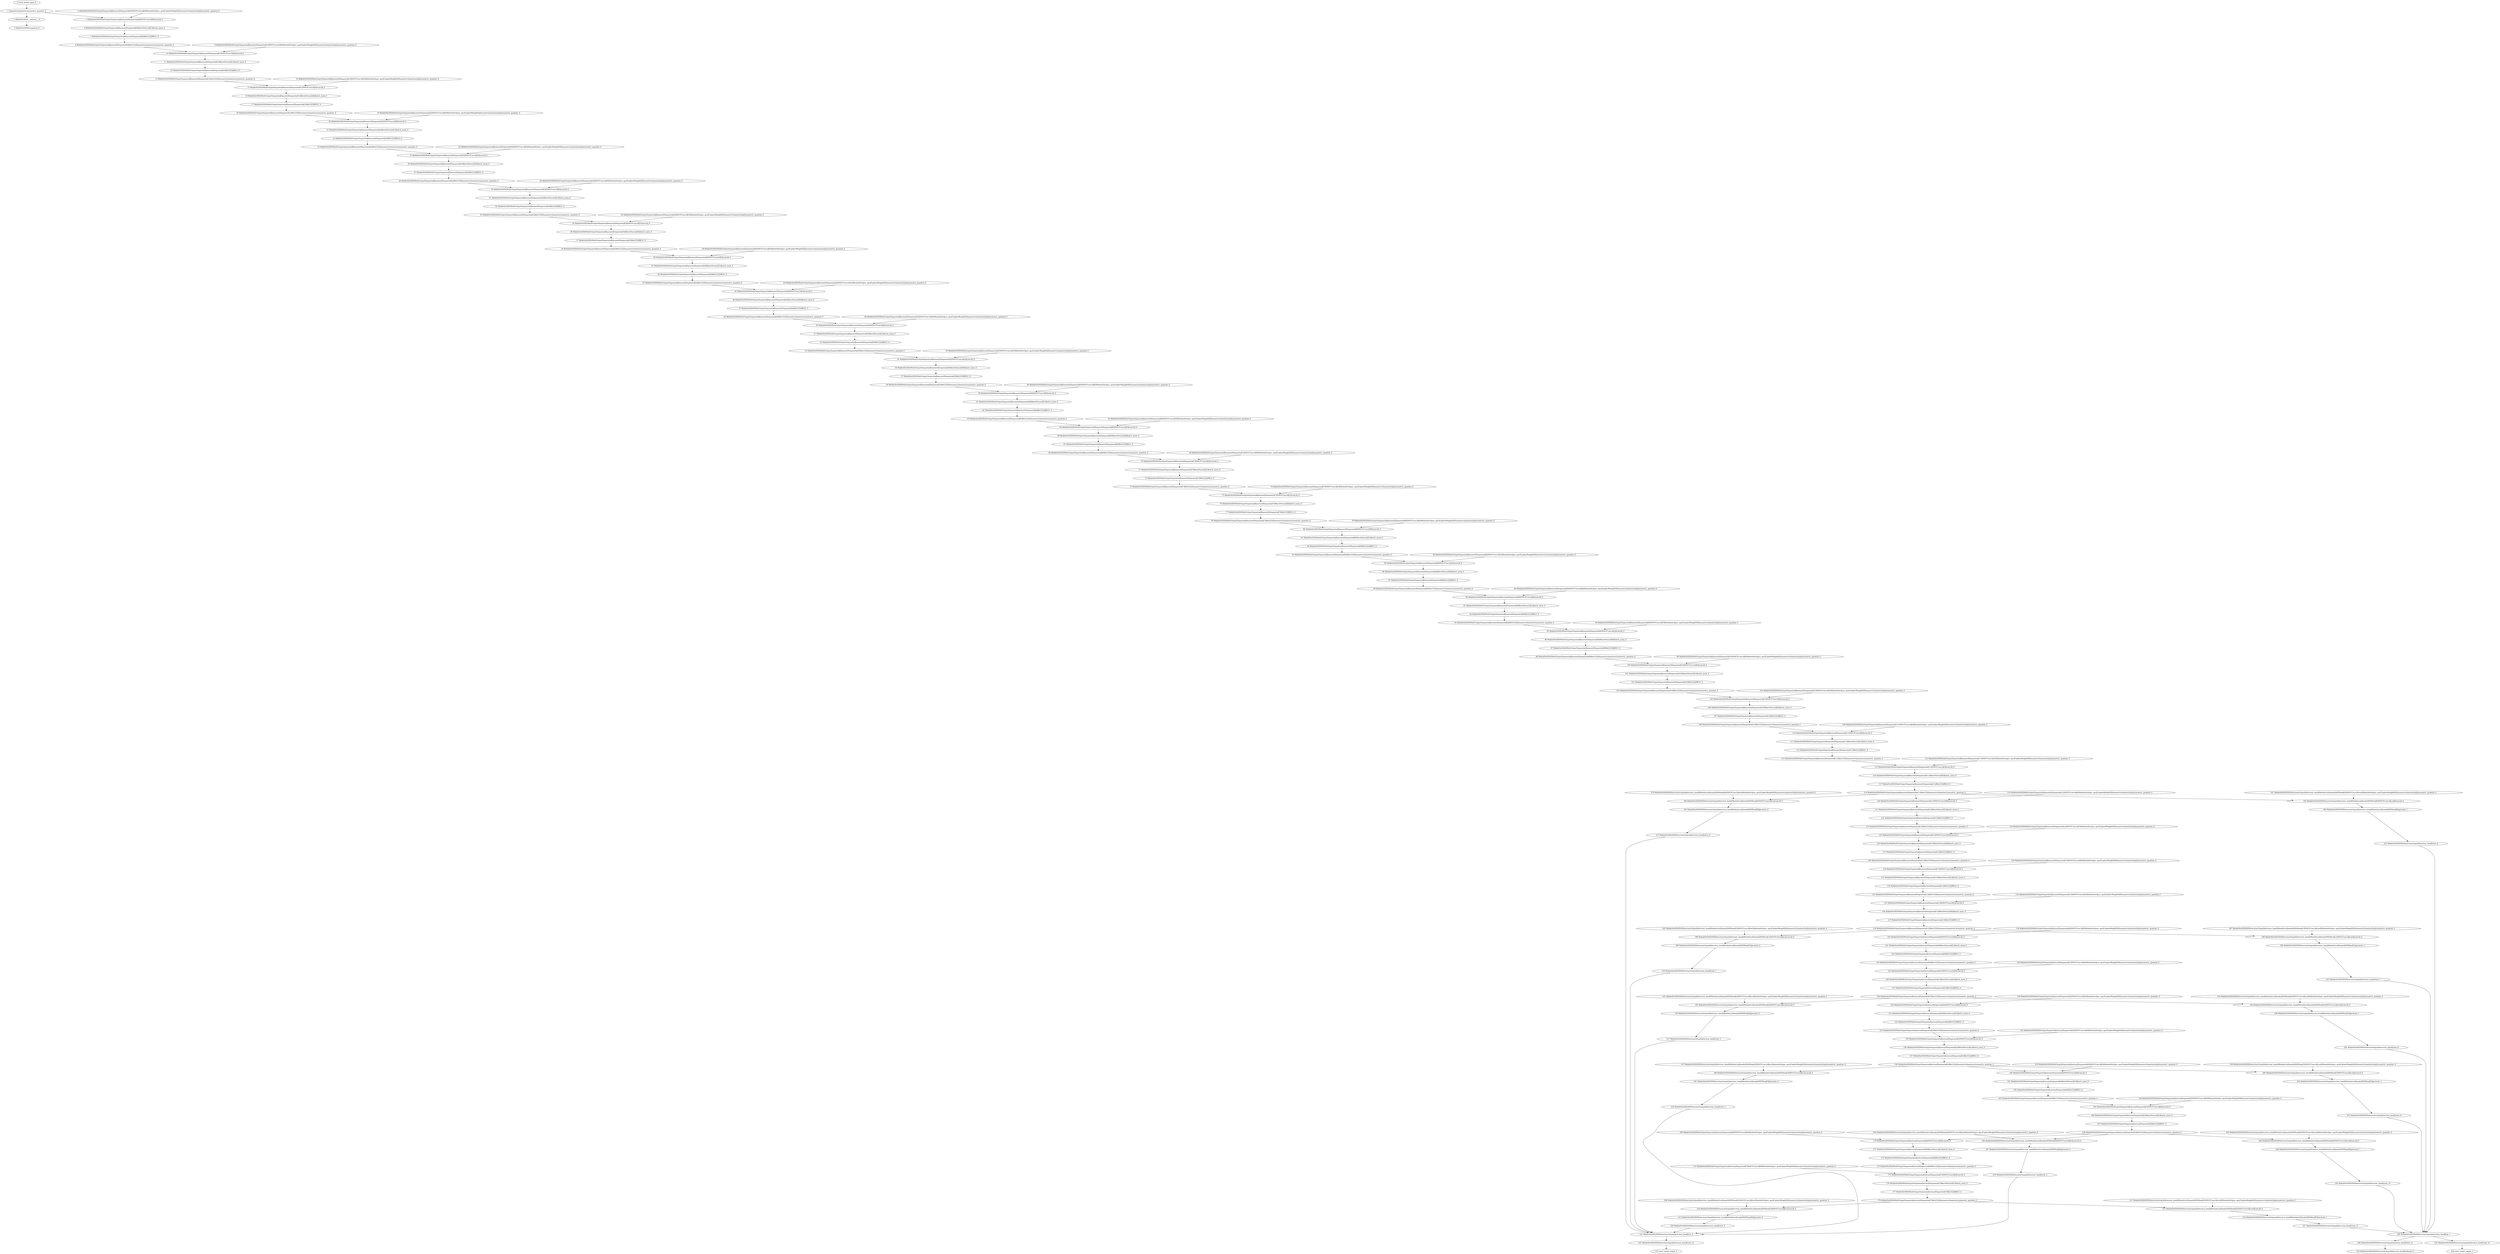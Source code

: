 strict digraph  {
"0 /nncf_model_input_0" [id=0, type=nncf_model_input];
"1 SymmetricQuantizer/symmetric_quantize_0" [id=1, type=symmetric_quantize];
"2 MobileNetSSD/__getitem___0" [id=2, type=__getitem__];
"3 MobileNetSSD/unsqueeze_0" [id=3, type=unsqueeze];
"4 MobileNetSSD/MultiOutputSequential[basenet]/Sequential[0]/NNCFConv2d[0]/ModuleDict[pre_ops]/UpdateWeight[0]/SymmetricQuantizer[op]/symmetric_quantize_0" [id=4, type=symmetric_quantize];
"5 MobileNetSSD/MultiOutputSequential[basenet]/Sequential[0]/NNCFConv2d[0]/conv2d_0" [id=5, type=conv2d];
"6 MobileNetSSD/MultiOutputSequential[basenet]/Sequential[0]/BatchNorm2d[1]/batch_norm_0" [id=6, type=batch_norm];
"7 MobileNetSSD/MultiOutputSequential[basenet]/Sequential[0]/ReLU[2]/RELU_0" [id=7, type=RELU];
"8 MobileNetSSD/MultiOutputSequential[basenet]/Sequential[0]/ReLU[2]/SymmetricQuantizer/symmetric_quantize_0" [id=8, type=symmetric_quantize];
"9 MobileNetSSD/MultiOutputSequential[basenet]/Sequential[1]/NNCFConv2d[0]/ModuleDict[pre_ops]/UpdateWeight[0]/SymmetricQuantizer[op]/symmetric_quantize_0" [id=9, type=symmetric_quantize];
"10 MobileNetSSD/MultiOutputSequential[basenet]/Sequential[1]/NNCFConv2d[0]/conv2d_0" [id=10, type=conv2d];
"11 MobileNetSSD/MultiOutputSequential[basenet]/Sequential[1]/BatchNorm2d[1]/batch_norm_0" [id=11, type=batch_norm];
"12 MobileNetSSD/MultiOutputSequential[basenet]/Sequential[1]/ReLU[2]/RELU_0" [id=12, type=RELU];
"13 MobileNetSSD/MultiOutputSequential[basenet]/Sequential[1]/ReLU[2]/SymmetricQuantizer/symmetric_quantize_0" [id=13, type=symmetric_quantize];
"14 MobileNetSSD/MultiOutputSequential[basenet]/Sequential[1]/NNCFConv2d[3]/ModuleDict[pre_ops]/UpdateWeight[0]/SymmetricQuantizer[op]/symmetric_quantize_0" [id=14, type=symmetric_quantize];
"15 MobileNetSSD/MultiOutputSequential[basenet]/Sequential[1]/NNCFConv2d[3]/conv2d_0" [id=15, type=conv2d];
"16 MobileNetSSD/MultiOutputSequential[basenet]/Sequential[1]/BatchNorm2d[4]/batch_norm_0" [id=16, type=batch_norm];
"17 MobileNetSSD/MultiOutputSequential[basenet]/Sequential[1]/ReLU[5]/RELU_0" [id=17, type=RELU];
"18 MobileNetSSD/MultiOutputSequential[basenet]/Sequential[1]/ReLU[5]/SymmetricQuantizer/symmetric_quantize_0" [id=18, type=symmetric_quantize];
"19 MobileNetSSD/MultiOutputSequential[basenet]/Sequential[2]/NNCFConv2d[0]/ModuleDict[pre_ops]/UpdateWeight[0]/SymmetricQuantizer[op]/symmetric_quantize_0" [id=19, type=symmetric_quantize];
"20 MobileNetSSD/MultiOutputSequential[basenet]/Sequential[2]/NNCFConv2d[0]/conv2d_0" [id=20, type=conv2d];
"21 MobileNetSSD/MultiOutputSequential[basenet]/Sequential[2]/BatchNorm2d[1]/batch_norm_0" [id=21, type=batch_norm];
"22 MobileNetSSD/MultiOutputSequential[basenet]/Sequential[2]/ReLU[2]/RELU_0" [id=22, type=RELU];
"23 MobileNetSSD/MultiOutputSequential[basenet]/Sequential[2]/ReLU[2]/SymmetricQuantizer/symmetric_quantize_0" [id=23, type=symmetric_quantize];
"24 MobileNetSSD/MultiOutputSequential[basenet]/Sequential[2]/NNCFConv2d[3]/ModuleDict[pre_ops]/UpdateWeight[0]/SymmetricQuantizer[op]/symmetric_quantize_0" [id=24, type=symmetric_quantize];
"25 MobileNetSSD/MultiOutputSequential[basenet]/Sequential[2]/NNCFConv2d[3]/conv2d_0" [id=25, type=conv2d];
"26 MobileNetSSD/MultiOutputSequential[basenet]/Sequential[2]/BatchNorm2d[4]/batch_norm_0" [id=26, type=batch_norm];
"27 MobileNetSSD/MultiOutputSequential[basenet]/Sequential[2]/ReLU[5]/RELU_0" [id=27, type=RELU];
"28 MobileNetSSD/MultiOutputSequential[basenet]/Sequential[2]/ReLU[5]/SymmetricQuantizer/symmetric_quantize_0" [id=28, type=symmetric_quantize];
"29 MobileNetSSD/MultiOutputSequential[basenet]/Sequential[3]/NNCFConv2d[0]/ModuleDict[pre_ops]/UpdateWeight[0]/SymmetricQuantizer[op]/symmetric_quantize_0" [id=29, type=symmetric_quantize];
"30 MobileNetSSD/MultiOutputSequential[basenet]/Sequential[3]/NNCFConv2d[0]/conv2d_0" [id=30, type=conv2d];
"31 MobileNetSSD/MultiOutputSequential[basenet]/Sequential[3]/BatchNorm2d[1]/batch_norm_0" [id=31, type=batch_norm];
"32 MobileNetSSD/MultiOutputSequential[basenet]/Sequential[3]/ReLU[2]/RELU_0" [id=32, type=RELU];
"33 MobileNetSSD/MultiOutputSequential[basenet]/Sequential[3]/ReLU[2]/SymmetricQuantizer/symmetric_quantize_0" [id=33, type=symmetric_quantize];
"34 MobileNetSSD/MultiOutputSequential[basenet]/Sequential[3]/NNCFConv2d[3]/ModuleDict[pre_ops]/UpdateWeight[0]/SymmetricQuantizer[op]/symmetric_quantize_0" [id=34, type=symmetric_quantize];
"35 MobileNetSSD/MultiOutputSequential[basenet]/Sequential[3]/NNCFConv2d[3]/conv2d_0" [id=35, type=conv2d];
"36 MobileNetSSD/MultiOutputSequential[basenet]/Sequential[3]/BatchNorm2d[4]/batch_norm_0" [id=36, type=batch_norm];
"37 MobileNetSSD/MultiOutputSequential[basenet]/Sequential[3]/ReLU[5]/RELU_0" [id=37, type=RELU];
"38 MobileNetSSD/MultiOutputSequential[basenet]/Sequential[3]/ReLU[5]/SymmetricQuantizer/symmetric_quantize_0" [id=38, type=symmetric_quantize];
"39 MobileNetSSD/MultiOutputSequential[basenet]/Sequential[4]/NNCFConv2d[0]/ModuleDict[pre_ops]/UpdateWeight[0]/SymmetricQuantizer[op]/symmetric_quantize_0" [id=39, type=symmetric_quantize];
"40 MobileNetSSD/MultiOutputSequential[basenet]/Sequential[4]/NNCFConv2d[0]/conv2d_0" [id=40, type=conv2d];
"41 MobileNetSSD/MultiOutputSequential[basenet]/Sequential[4]/BatchNorm2d[1]/batch_norm_0" [id=41, type=batch_norm];
"42 MobileNetSSD/MultiOutputSequential[basenet]/Sequential[4]/ReLU[2]/RELU_0" [id=42, type=RELU];
"43 MobileNetSSD/MultiOutputSequential[basenet]/Sequential[4]/ReLU[2]/SymmetricQuantizer/symmetric_quantize_0" [id=43, type=symmetric_quantize];
"44 MobileNetSSD/MultiOutputSequential[basenet]/Sequential[4]/NNCFConv2d[3]/ModuleDict[pre_ops]/UpdateWeight[0]/SymmetricQuantizer[op]/symmetric_quantize_0" [id=44, type=symmetric_quantize];
"45 MobileNetSSD/MultiOutputSequential[basenet]/Sequential[4]/NNCFConv2d[3]/conv2d_0" [id=45, type=conv2d];
"46 MobileNetSSD/MultiOutputSequential[basenet]/Sequential[4]/BatchNorm2d[4]/batch_norm_0" [id=46, type=batch_norm];
"47 MobileNetSSD/MultiOutputSequential[basenet]/Sequential[4]/ReLU[5]/RELU_0" [id=47, type=RELU];
"48 MobileNetSSD/MultiOutputSequential[basenet]/Sequential[4]/ReLU[5]/SymmetricQuantizer/symmetric_quantize_0" [id=48, type=symmetric_quantize];
"49 MobileNetSSD/MultiOutputSequential[basenet]/Sequential[5]/NNCFConv2d[0]/ModuleDict[pre_ops]/UpdateWeight[0]/SymmetricQuantizer[op]/symmetric_quantize_0" [id=49, type=symmetric_quantize];
"50 MobileNetSSD/MultiOutputSequential[basenet]/Sequential[5]/NNCFConv2d[0]/conv2d_0" [id=50, type=conv2d];
"51 MobileNetSSD/MultiOutputSequential[basenet]/Sequential[5]/BatchNorm2d[1]/batch_norm_0" [id=51, type=batch_norm];
"52 MobileNetSSD/MultiOutputSequential[basenet]/Sequential[5]/ReLU[2]/RELU_0" [id=52, type=RELU];
"53 MobileNetSSD/MultiOutputSequential[basenet]/Sequential[5]/ReLU[2]/SymmetricQuantizer/symmetric_quantize_0" [id=53, type=symmetric_quantize];
"54 MobileNetSSD/MultiOutputSequential[basenet]/Sequential[5]/NNCFConv2d[3]/ModuleDict[pre_ops]/UpdateWeight[0]/SymmetricQuantizer[op]/symmetric_quantize_0" [id=54, type=symmetric_quantize];
"55 MobileNetSSD/MultiOutputSequential[basenet]/Sequential[5]/NNCFConv2d[3]/conv2d_0" [id=55, type=conv2d];
"56 MobileNetSSD/MultiOutputSequential[basenet]/Sequential[5]/BatchNorm2d[4]/batch_norm_0" [id=56, type=batch_norm];
"57 MobileNetSSD/MultiOutputSequential[basenet]/Sequential[5]/ReLU[5]/RELU_0" [id=57, type=RELU];
"58 MobileNetSSD/MultiOutputSequential[basenet]/Sequential[5]/ReLU[5]/SymmetricQuantizer/symmetric_quantize_0" [id=58, type=symmetric_quantize];
"59 MobileNetSSD/MultiOutputSequential[basenet]/Sequential[6]/NNCFConv2d[0]/ModuleDict[pre_ops]/UpdateWeight[0]/SymmetricQuantizer[op]/symmetric_quantize_0" [id=59, type=symmetric_quantize];
"60 MobileNetSSD/MultiOutputSequential[basenet]/Sequential[6]/NNCFConv2d[0]/conv2d_0" [id=60, type=conv2d];
"61 MobileNetSSD/MultiOutputSequential[basenet]/Sequential[6]/BatchNorm2d[1]/batch_norm_0" [id=61, type=batch_norm];
"62 MobileNetSSD/MultiOutputSequential[basenet]/Sequential[6]/ReLU[2]/RELU_0" [id=62, type=RELU];
"63 MobileNetSSD/MultiOutputSequential[basenet]/Sequential[6]/ReLU[2]/SymmetricQuantizer/symmetric_quantize_0" [id=63, type=symmetric_quantize];
"64 MobileNetSSD/MultiOutputSequential[basenet]/Sequential[6]/NNCFConv2d[3]/ModuleDict[pre_ops]/UpdateWeight[0]/SymmetricQuantizer[op]/symmetric_quantize_0" [id=64, type=symmetric_quantize];
"65 MobileNetSSD/MultiOutputSequential[basenet]/Sequential[6]/NNCFConv2d[3]/conv2d_0" [id=65, type=conv2d];
"66 MobileNetSSD/MultiOutputSequential[basenet]/Sequential[6]/BatchNorm2d[4]/batch_norm_0" [id=66, type=batch_norm];
"67 MobileNetSSD/MultiOutputSequential[basenet]/Sequential[6]/ReLU[5]/RELU_0" [id=67, type=RELU];
"68 MobileNetSSD/MultiOutputSequential[basenet]/Sequential[6]/ReLU[5]/SymmetricQuantizer/symmetric_quantize_0" [id=68, type=symmetric_quantize];
"69 MobileNetSSD/MultiOutputSequential[basenet]/Sequential[7]/NNCFConv2d[0]/ModuleDict[pre_ops]/UpdateWeight[0]/SymmetricQuantizer[op]/symmetric_quantize_0" [id=69, type=symmetric_quantize];
"70 MobileNetSSD/MultiOutputSequential[basenet]/Sequential[7]/NNCFConv2d[0]/conv2d_0" [id=70, type=conv2d];
"71 MobileNetSSD/MultiOutputSequential[basenet]/Sequential[7]/BatchNorm2d[1]/batch_norm_0" [id=71, type=batch_norm];
"72 MobileNetSSD/MultiOutputSequential[basenet]/Sequential[7]/ReLU[2]/RELU_0" [id=72, type=RELU];
"73 MobileNetSSD/MultiOutputSequential[basenet]/Sequential[7]/ReLU[2]/SymmetricQuantizer/symmetric_quantize_0" [id=73, type=symmetric_quantize];
"74 MobileNetSSD/MultiOutputSequential[basenet]/Sequential[7]/NNCFConv2d[3]/ModuleDict[pre_ops]/UpdateWeight[0]/SymmetricQuantizer[op]/symmetric_quantize_0" [id=74, type=symmetric_quantize];
"75 MobileNetSSD/MultiOutputSequential[basenet]/Sequential[7]/NNCFConv2d[3]/conv2d_0" [id=75, type=conv2d];
"76 MobileNetSSD/MultiOutputSequential[basenet]/Sequential[7]/BatchNorm2d[4]/batch_norm_0" [id=76, type=batch_norm];
"77 MobileNetSSD/MultiOutputSequential[basenet]/Sequential[7]/ReLU[5]/RELU_0" [id=77, type=RELU];
"78 MobileNetSSD/MultiOutputSequential[basenet]/Sequential[7]/ReLU[5]/SymmetricQuantizer/symmetric_quantize_0" [id=78, type=symmetric_quantize];
"79 MobileNetSSD/MultiOutputSequential[basenet]/Sequential[8]/NNCFConv2d[0]/ModuleDict[pre_ops]/UpdateWeight[0]/SymmetricQuantizer[op]/symmetric_quantize_0" [id=79, type=symmetric_quantize];
"80 MobileNetSSD/MultiOutputSequential[basenet]/Sequential[8]/NNCFConv2d[0]/conv2d_0" [id=80, type=conv2d];
"81 MobileNetSSD/MultiOutputSequential[basenet]/Sequential[8]/BatchNorm2d[1]/batch_norm_0" [id=81, type=batch_norm];
"82 MobileNetSSD/MultiOutputSequential[basenet]/Sequential[8]/ReLU[2]/RELU_0" [id=82, type=RELU];
"83 MobileNetSSD/MultiOutputSequential[basenet]/Sequential[8]/ReLU[2]/SymmetricQuantizer/symmetric_quantize_0" [id=83, type=symmetric_quantize];
"84 MobileNetSSD/MultiOutputSequential[basenet]/Sequential[8]/NNCFConv2d[3]/ModuleDict[pre_ops]/UpdateWeight[0]/SymmetricQuantizer[op]/symmetric_quantize_0" [id=84, type=symmetric_quantize];
"85 MobileNetSSD/MultiOutputSequential[basenet]/Sequential[8]/NNCFConv2d[3]/conv2d_0" [id=85, type=conv2d];
"86 MobileNetSSD/MultiOutputSequential[basenet]/Sequential[8]/BatchNorm2d[4]/batch_norm_0" [id=86, type=batch_norm];
"87 MobileNetSSD/MultiOutputSequential[basenet]/Sequential[8]/ReLU[5]/RELU_0" [id=87, type=RELU];
"88 MobileNetSSD/MultiOutputSequential[basenet]/Sequential[8]/ReLU[5]/SymmetricQuantizer/symmetric_quantize_0" [id=88, type=symmetric_quantize];
"89 MobileNetSSD/MultiOutputSequential[basenet]/Sequential[9]/NNCFConv2d[0]/ModuleDict[pre_ops]/UpdateWeight[0]/SymmetricQuantizer[op]/symmetric_quantize_0" [id=89, type=symmetric_quantize];
"90 MobileNetSSD/MultiOutputSequential[basenet]/Sequential[9]/NNCFConv2d[0]/conv2d_0" [id=90, type=conv2d];
"91 MobileNetSSD/MultiOutputSequential[basenet]/Sequential[9]/BatchNorm2d[1]/batch_norm_0" [id=91, type=batch_norm];
"92 MobileNetSSD/MultiOutputSequential[basenet]/Sequential[9]/ReLU[2]/RELU_0" [id=92, type=RELU];
"93 MobileNetSSD/MultiOutputSequential[basenet]/Sequential[9]/ReLU[2]/SymmetricQuantizer/symmetric_quantize_0" [id=93, type=symmetric_quantize];
"94 MobileNetSSD/MultiOutputSequential[basenet]/Sequential[9]/NNCFConv2d[3]/ModuleDict[pre_ops]/UpdateWeight[0]/SymmetricQuantizer[op]/symmetric_quantize_0" [id=94, type=symmetric_quantize];
"95 MobileNetSSD/MultiOutputSequential[basenet]/Sequential[9]/NNCFConv2d[3]/conv2d_0" [id=95, type=conv2d];
"96 MobileNetSSD/MultiOutputSequential[basenet]/Sequential[9]/BatchNorm2d[4]/batch_norm_0" [id=96, type=batch_norm];
"97 MobileNetSSD/MultiOutputSequential[basenet]/Sequential[9]/ReLU[5]/RELU_0" [id=97, type=RELU];
"98 MobileNetSSD/MultiOutputSequential[basenet]/Sequential[9]/ReLU[5]/SymmetricQuantizer/symmetric_quantize_0" [id=98, type=symmetric_quantize];
"99 MobileNetSSD/MultiOutputSequential[basenet]/Sequential[10]/NNCFConv2d[0]/ModuleDict[pre_ops]/UpdateWeight[0]/SymmetricQuantizer[op]/symmetric_quantize_0" [id=99, type=symmetric_quantize];
"100 MobileNetSSD/MultiOutputSequential[basenet]/Sequential[10]/NNCFConv2d[0]/conv2d_0" [id=100, type=conv2d];
"101 MobileNetSSD/MultiOutputSequential[basenet]/Sequential[10]/BatchNorm2d[1]/batch_norm_0" [id=101, type=batch_norm];
"102 MobileNetSSD/MultiOutputSequential[basenet]/Sequential[10]/ReLU[2]/RELU_0" [id=102, type=RELU];
"103 MobileNetSSD/MultiOutputSequential[basenet]/Sequential[10]/ReLU[2]/SymmetricQuantizer/symmetric_quantize_0" [id=103, type=symmetric_quantize];
"104 MobileNetSSD/MultiOutputSequential[basenet]/Sequential[10]/NNCFConv2d[3]/ModuleDict[pre_ops]/UpdateWeight[0]/SymmetricQuantizer[op]/symmetric_quantize_0" [id=104, type=symmetric_quantize];
"105 MobileNetSSD/MultiOutputSequential[basenet]/Sequential[10]/NNCFConv2d[3]/conv2d_0" [id=105, type=conv2d];
"106 MobileNetSSD/MultiOutputSequential[basenet]/Sequential[10]/BatchNorm2d[4]/batch_norm_0" [id=106, type=batch_norm];
"107 MobileNetSSD/MultiOutputSequential[basenet]/Sequential[10]/ReLU[5]/RELU_0" [id=107, type=RELU];
"108 MobileNetSSD/MultiOutputSequential[basenet]/Sequential[10]/ReLU[5]/SymmetricQuantizer/symmetric_quantize_0" [id=108, type=symmetric_quantize];
"109 MobileNetSSD/MultiOutputSequential[basenet]/Sequential[11]/NNCFConv2d[0]/ModuleDict[pre_ops]/UpdateWeight[0]/SymmetricQuantizer[op]/symmetric_quantize_0" [id=109, type=symmetric_quantize];
"110 MobileNetSSD/MultiOutputSequential[basenet]/Sequential[11]/NNCFConv2d[0]/conv2d_0" [id=110, type=conv2d];
"111 MobileNetSSD/MultiOutputSequential[basenet]/Sequential[11]/BatchNorm2d[1]/batch_norm_0" [id=111, type=batch_norm];
"112 MobileNetSSD/MultiOutputSequential[basenet]/Sequential[11]/ReLU[2]/RELU_0" [id=112, type=RELU];
"113 MobileNetSSD/MultiOutputSequential[basenet]/Sequential[11]/ReLU[2]/SymmetricQuantizer/symmetric_quantize_0" [id=113, type=symmetric_quantize];
"114 MobileNetSSD/MultiOutputSequential[basenet]/Sequential[11]/NNCFConv2d[3]/ModuleDict[pre_ops]/UpdateWeight[0]/SymmetricQuantizer[op]/symmetric_quantize_0" [id=114, type=symmetric_quantize];
"115 MobileNetSSD/MultiOutputSequential[basenet]/Sequential[11]/NNCFConv2d[3]/conv2d_0" [id=115, type=conv2d];
"116 MobileNetSSD/MultiOutputSequential[basenet]/Sequential[11]/BatchNorm2d[4]/batch_norm_0" [id=116, type=batch_norm];
"117 MobileNetSSD/MultiOutputSequential[basenet]/Sequential[11]/ReLU[5]/RELU_0" [id=117, type=RELU];
"118 MobileNetSSD/MultiOutputSequential[basenet]/Sequential[11]/ReLU[5]/SymmetricQuantizer/symmetric_quantize_0" [id=118, type=symmetric_quantize];
"119 MobileNetSSD/MultiOutputSequential[basenet]/Sequential[12]/NNCFConv2d[0]/ModuleDict[pre_ops]/UpdateWeight[0]/SymmetricQuantizer[op]/symmetric_quantize_0" [id=119, type=symmetric_quantize];
"120 MobileNetSSD/MultiOutputSequential[basenet]/Sequential[12]/NNCFConv2d[0]/conv2d_0" [id=120, type=conv2d];
"121 MobileNetSSD/MultiOutputSequential[basenet]/Sequential[12]/BatchNorm2d[1]/batch_norm_0" [id=121, type=batch_norm];
"122 MobileNetSSD/MultiOutputSequential[basenet]/Sequential[12]/ReLU[2]/RELU_0" [id=122, type=RELU];
"123 MobileNetSSD/MultiOutputSequential[basenet]/Sequential[12]/ReLU[2]/SymmetricQuantizer/symmetric_quantize_0" [id=123, type=symmetric_quantize];
"124 MobileNetSSD/MultiOutputSequential[basenet]/Sequential[12]/NNCFConv2d[3]/ModuleDict[pre_ops]/UpdateWeight[0]/SymmetricQuantizer[op]/symmetric_quantize_0" [id=124, type=symmetric_quantize];
"125 MobileNetSSD/MultiOutputSequential[basenet]/Sequential[12]/NNCFConv2d[3]/conv2d_0" [id=125, type=conv2d];
"126 MobileNetSSD/MultiOutputSequential[basenet]/Sequential[12]/BatchNorm2d[4]/batch_norm_0" [id=126, type=batch_norm];
"127 MobileNetSSD/MultiOutputSequential[basenet]/Sequential[12]/ReLU[5]/RELU_0" [id=127, type=RELU];
"128 MobileNetSSD/MultiOutputSequential[basenet]/Sequential[12]/ReLU[5]/SymmetricQuantizer/symmetric_quantize_0" [id=128, type=symmetric_quantize];
"129 MobileNetSSD/MultiOutputSequential[basenet]/Sequential[13]/NNCFConv2d[0]/ModuleDict[pre_ops]/UpdateWeight[0]/SymmetricQuantizer[op]/symmetric_quantize_0" [id=129, type=symmetric_quantize];
"130 MobileNetSSD/MultiOutputSequential[basenet]/Sequential[13]/NNCFConv2d[0]/conv2d_0" [id=130, type=conv2d];
"131 MobileNetSSD/MultiOutputSequential[basenet]/Sequential[13]/BatchNorm2d[1]/batch_norm_0" [id=131, type=batch_norm];
"132 MobileNetSSD/MultiOutputSequential[basenet]/Sequential[13]/ReLU[2]/RELU_0" [id=132, type=RELU];
"133 MobileNetSSD/MultiOutputSequential[basenet]/Sequential[13]/ReLU[2]/SymmetricQuantizer/symmetric_quantize_0" [id=133, type=symmetric_quantize];
"134 MobileNetSSD/MultiOutputSequential[basenet]/Sequential[13]/NNCFConv2d[3]/ModuleDict[pre_ops]/UpdateWeight[0]/SymmetricQuantizer[op]/symmetric_quantize_0" [id=134, type=symmetric_quantize];
"135 MobileNetSSD/MultiOutputSequential[basenet]/Sequential[13]/NNCFConv2d[3]/conv2d_0" [id=135, type=conv2d];
"136 MobileNetSSD/MultiOutputSequential[basenet]/Sequential[13]/BatchNorm2d[4]/batch_norm_0" [id=136, type=batch_norm];
"137 MobileNetSSD/MultiOutputSequential[basenet]/Sequential[13]/ReLU[5]/RELU_0" [id=137, type=RELU];
"138 MobileNetSSD/MultiOutputSequential[basenet]/Sequential[13]/ReLU[5]/SymmetricQuantizer/symmetric_quantize_0" [id=138, type=symmetric_quantize];
"139 MobileNetSSD/MultiOutputSequential[extras]/Sequential[0]/NNCFConv2d[0]/ModuleDict[pre_ops]/UpdateWeight[0]/SymmetricQuantizer[op]/symmetric_quantize_0" [id=139, type=symmetric_quantize];
"140 MobileNetSSD/MultiOutputSequential[extras]/Sequential[0]/NNCFConv2d[0]/conv2d_0" [id=140, type=conv2d];
"141 MobileNetSSD/MultiOutputSequential[extras]/Sequential[0]/BatchNorm2d[1]/batch_norm_0" [id=141, type=batch_norm];
"142 MobileNetSSD/MultiOutputSequential[extras]/Sequential[0]/ReLU[2]/RELU_0" [id=142, type=RELU];
"143 MobileNetSSD/MultiOutputSequential[extras]/Sequential[0]/ReLU[2]/SymmetricQuantizer/symmetric_quantize_0" [id=143, type=symmetric_quantize];
"144 MobileNetSSD/MultiOutputSequential[extras]/Sequential[1]/NNCFConv2d[0]/ModuleDict[pre_ops]/UpdateWeight[0]/SymmetricQuantizer[op]/symmetric_quantize_0" [id=144, type=symmetric_quantize];
"145 MobileNetSSD/MultiOutputSequential[extras]/Sequential[1]/NNCFConv2d[0]/conv2d_0" [id=145, type=conv2d];
"146 MobileNetSSD/MultiOutputSequential[extras]/Sequential[1]/BatchNorm2d[1]/batch_norm_0" [id=146, type=batch_norm];
"147 MobileNetSSD/MultiOutputSequential[extras]/Sequential[1]/ReLU[2]/RELU_0" [id=147, type=RELU];
"148 MobileNetSSD/MultiOutputSequential[extras]/Sequential[1]/ReLU[2]/SymmetricQuantizer/symmetric_quantize_0" [id=148, type=symmetric_quantize];
"149 MobileNetSSD/MultiOutputSequential[extras]/Sequential[2]/NNCFConv2d[0]/ModuleDict[pre_ops]/UpdateWeight[0]/SymmetricQuantizer[op]/symmetric_quantize_0" [id=149, type=symmetric_quantize];
"150 MobileNetSSD/MultiOutputSequential[extras]/Sequential[2]/NNCFConv2d[0]/conv2d_0" [id=150, type=conv2d];
"151 MobileNetSSD/MultiOutputSequential[extras]/Sequential[2]/BatchNorm2d[1]/batch_norm_0" [id=151, type=batch_norm];
"152 MobileNetSSD/MultiOutputSequential[extras]/Sequential[2]/ReLU[2]/RELU_0" [id=152, type=RELU];
"153 MobileNetSSD/MultiOutputSequential[extras]/Sequential[2]/ReLU[2]/SymmetricQuantizer/symmetric_quantize_0" [id=153, type=symmetric_quantize];
"154 MobileNetSSD/MultiOutputSequential[extras]/Sequential[3]/NNCFConv2d[0]/ModuleDict[pre_ops]/UpdateWeight[0]/SymmetricQuantizer[op]/symmetric_quantize_0" [id=154, type=symmetric_quantize];
"155 MobileNetSSD/MultiOutputSequential[extras]/Sequential[3]/NNCFConv2d[0]/conv2d_0" [id=155, type=conv2d];
"156 MobileNetSSD/MultiOutputSequential[extras]/Sequential[3]/BatchNorm2d[1]/batch_norm_0" [id=156, type=batch_norm];
"157 MobileNetSSD/MultiOutputSequential[extras]/Sequential[3]/ReLU[2]/RELU_0" [id=157, type=RELU];
"158 MobileNetSSD/MultiOutputSequential[extras]/Sequential[3]/ReLU[2]/SymmetricQuantizer/symmetric_quantize_0" [id=158, type=symmetric_quantize];
"159 MobileNetSSD/MultiOutputSequential[extras]/Sequential[4]/NNCFConv2d[0]/ModuleDict[pre_ops]/UpdateWeight[0]/SymmetricQuantizer[op]/symmetric_quantize_0" [id=159, type=symmetric_quantize];
"160 MobileNetSSD/MultiOutputSequential[extras]/Sequential[4]/NNCFConv2d[0]/conv2d_0" [id=160, type=conv2d];
"161 MobileNetSSD/MultiOutputSequential[extras]/Sequential[4]/BatchNorm2d[1]/batch_norm_0" [id=161, type=batch_norm];
"162 MobileNetSSD/MultiOutputSequential[extras]/Sequential[4]/ReLU[2]/RELU_0" [id=162, type=RELU];
"163 MobileNetSSD/MultiOutputSequential[extras]/Sequential[4]/ReLU[2]/SymmetricQuantizer/symmetric_quantize_0" [id=163, type=symmetric_quantize];
"164 MobileNetSSD/MultiOutputSequential[extras]/Sequential[5]/NNCFConv2d[0]/ModuleDict[pre_ops]/UpdateWeight[0]/SymmetricQuantizer[op]/symmetric_quantize_0" [id=164, type=symmetric_quantize];
"165 MobileNetSSD/MultiOutputSequential[extras]/Sequential[5]/NNCFConv2d[0]/conv2d_0" [id=165, type=conv2d];
"166 MobileNetSSD/MultiOutputSequential[extras]/Sequential[5]/BatchNorm2d[1]/batch_norm_0" [id=166, type=batch_norm];
"167 MobileNetSSD/MultiOutputSequential[extras]/Sequential[5]/ReLU[2]/RELU_0" [id=167, type=RELU];
"168 MobileNetSSD/MultiOutputSequential[extras]/Sequential[5]/ReLU[2]/SymmetricQuantizer/symmetric_quantize_0" [id=168, type=symmetric_quantize];
"169 MobileNetSSD/MultiOutputSequential[extras]/Sequential[6]/NNCFConv2d[0]/ModuleDict[pre_ops]/UpdateWeight[0]/SymmetricQuantizer[op]/symmetric_quantize_0" [id=169, type=symmetric_quantize];
"170 MobileNetSSD/MultiOutputSequential[extras]/Sequential[6]/NNCFConv2d[0]/conv2d_0" [id=170, type=conv2d];
"171 MobileNetSSD/MultiOutputSequential[extras]/Sequential[6]/BatchNorm2d[1]/batch_norm_0" [id=171, type=batch_norm];
"172 MobileNetSSD/MultiOutputSequential[extras]/Sequential[6]/ReLU[2]/RELU_0" [id=172, type=RELU];
"173 MobileNetSSD/MultiOutputSequential[extras]/Sequential[6]/ReLU[2]/SymmetricQuantizer/symmetric_quantize_0" [id=173, type=symmetric_quantize];
"174 MobileNetSSD/MultiOutputSequential[extras]/Sequential[7]/NNCFConv2d[0]/ModuleDict[pre_ops]/UpdateWeight[0]/SymmetricQuantizer[op]/symmetric_quantize_0" [id=174, type=symmetric_quantize];
"175 MobileNetSSD/MultiOutputSequential[extras]/Sequential[7]/NNCFConv2d[0]/conv2d_0" [id=175, type=conv2d];
"176 MobileNetSSD/MultiOutputSequential[extras]/Sequential[7]/BatchNorm2d[1]/batch_norm_0" [id=176, type=batch_norm];
"177 MobileNetSSD/MultiOutputSequential[extras]/Sequential[7]/ReLU[2]/RELU_0" [id=177, type=RELU];
"178 MobileNetSSD/MultiOutputSequential[extras]/Sequential[7]/ReLU[2]/SymmetricQuantizer/symmetric_quantize_0" [id=178, type=symmetric_quantize];
"179 MobileNetSSD/SSDDetectionOutput[detection_head]/ModuleList[heads]/SSDHead[0]/NNCFConv2d[loc]/ModuleDict[pre_ops]/UpdateWeight[0]/SymmetricQuantizer[op]/symmetric_quantize_0" [id=179, type=symmetric_quantize];
"180 MobileNetSSD/SSDDetectionOutput[detection_head]/ModuleList[heads]/SSDHead[0]/NNCFConv2d[loc]/conv2d_0" [id=180, type=conv2d];
"181 MobileNetSSD/SSDDetectionOutput[detection_head]/ModuleList[heads]/SSDHead[0]/NNCFConv2d[conf]/ModuleDict[pre_ops]/UpdateWeight[0]/SymmetricQuantizer[op]/symmetric_quantize_0" [id=181, type=symmetric_quantize];
"182 MobileNetSSD/SSDDetectionOutput[detection_head]/ModuleList[heads]/SSDHead[0]/NNCFConv2d[conf]/conv2d_0" [id=182, type=conv2d];
"183 MobileNetSSD/SSDDetectionOutput[detection_head]/ModuleList[heads]/SSDHead[0]/permute_0" [id=183, type=permute];
"184 MobileNetSSD/SSDDetectionOutput[detection_head]/ModuleList[heads]/SSDHead[0]/permute_1" [id=184, type=permute];
"185 MobileNetSSD/SSDDetectionOutput[detection_head]/ModuleList[heads]/SSDHead[1]/NNCFConv2d[loc]/ModuleDict[pre_ops]/UpdateWeight[0]/SymmetricQuantizer[op]/symmetric_quantize_0" [id=185, type=symmetric_quantize];
"186 MobileNetSSD/SSDDetectionOutput[detection_head]/ModuleList[heads]/SSDHead[1]/NNCFConv2d[loc]/conv2d_0" [id=186, type=conv2d];
"187 MobileNetSSD/SSDDetectionOutput[detection_head]/ModuleList[heads]/SSDHead[1]/NNCFConv2d[conf]/ModuleDict[pre_ops]/UpdateWeight[0]/SymmetricQuantizer[op]/symmetric_quantize_0" [id=187, type=symmetric_quantize];
"188 MobileNetSSD/SSDDetectionOutput[detection_head]/ModuleList[heads]/SSDHead[1]/NNCFConv2d[conf]/conv2d_0" [id=188, type=conv2d];
"189 MobileNetSSD/SSDDetectionOutput[detection_head]/ModuleList[heads]/SSDHead[1]/permute_0" [id=189, type=permute];
"190 MobileNetSSD/SSDDetectionOutput[detection_head]/ModuleList[heads]/SSDHead[1]/permute_1" [id=190, type=permute];
"191 MobileNetSSD/SSDDetectionOutput[detection_head]/ModuleList[heads]/SSDHead[2]/NNCFConv2d[loc]/ModuleDict[pre_ops]/UpdateWeight[0]/SymmetricQuantizer[op]/symmetric_quantize_0" [id=191, type=symmetric_quantize];
"192 MobileNetSSD/SSDDetectionOutput[detection_head]/ModuleList[heads]/SSDHead[2]/NNCFConv2d[loc]/conv2d_0" [id=192, type=conv2d];
"193 MobileNetSSD/SSDDetectionOutput[detection_head]/ModuleList[heads]/SSDHead[2]/NNCFConv2d[conf]/ModuleDict[pre_ops]/UpdateWeight[0]/SymmetricQuantizer[op]/symmetric_quantize_0" [id=193, type=symmetric_quantize];
"194 MobileNetSSD/SSDDetectionOutput[detection_head]/ModuleList[heads]/SSDHead[2]/NNCFConv2d[conf]/conv2d_0" [id=194, type=conv2d];
"195 MobileNetSSD/SSDDetectionOutput[detection_head]/ModuleList[heads]/SSDHead[2]/permute_0" [id=195, type=permute];
"196 MobileNetSSD/SSDDetectionOutput[detection_head]/ModuleList[heads]/SSDHead[2]/permute_1" [id=196, type=permute];
"197 MobileNetSSD/SSDDetectionOutput[detection_head]/ModuleList[heads]/SSDHead[3]/NNCFConv2d[loc]/ModuleDict[pre_ops]/UpdateWeight[0]/SymmetricQuantizer[op]/symmetric_quantize_0" [id=197, type=symmetric_quantize];
"198 MobileNetSSD/SSDDetectionOutput[detection_head]/ModuleList[heads]/SSDHead[3]/NNCFConv2d[loc]/conv2d_0" [id=198, type=conv2d];
"199 MobileNetSSD/SSDDetectionOutput[detection_head]/ModuleList[heads]/SSDHead[3]/NNCFConv2d[conf]/ModuleDict[pre_ops]/UpdateWeight[0]/SymmetricQuantizer[op]/symmetric_quantize_0" [id=199, type=symmetric_quantize];
"200 MobileNetSSD/SSDDetectionOutput[detection_head]/ModuleList[heads]/SSDHead[3]/NNCFConv2d[conf]/conv2d_0" [id=200, type=conv2d];
"201 MobileNetSSD/SSDDetectionOutput[detection_head]/ModuleList[heads]/SSDHead[3]/permute_0" [id=201, type=permute];
"202 MobileNetSSD/SSDDetectionOutput[detection_head]/ModuleList[heads]/SSDHead[3]/permute_1" [id=202, type=permute];
"203 MobileNetSSD/SSDDetectionOutput[detection_head]/ModuleList[heads]/SSDHead[4]/NNCFConv2d[loc]/ModuleDict[pre_ops]/UpdateWeight[0]/SymmetricQuantizer[op]/symmetric_quantize_0" [id=203, type=symmetric_quantize];
"204 MobileNetSSD/SSDDetectionOutput[detection_head]/ModuleList[heads]/SSDHead[4]/NNCFConv2d[loc]/conv2d_0" [id=204, type=conv2d];
"205 MobileNetSSD/SSDDetectionOutput[detection_head]/ModuleList[heads]/SSDHead[4]/NNCFConv2d[conf]/ModuleDict[pre_ops]/UpdateWeight[0]/SymmetricQuantizer[op]/symmetric_quantize_0" [id=205, type=symmetric_quantize];
"206 MobileNetSSD/SSDDetectionOutput[detection_head]/ModuleList[heads]/SSDHead[4]/NNCFConv2d[conf]/conv2d_0" [id=206, type=conv2d];
"207 MobileNetSSD/SSDDetectionOutput[detection_head]/ModuleList[heads]/SSDHead[4]/permute_0" [id=207, type=permute];
"208 MobileNetSSD/SSDDetectionOutput[detection_head]/ModuleList[heads]/SSDHead[4]/permute_1" [id=208, type=permute];
"209 MobileNetSSD/SSDDetectionOutput[detection_head]/ModuleList[heads]/SSDHead[5]/NNCFConv2d[loc]/ModuleDict[pre_ops]/UpdateWeight[0]/SymmetricQuantizer[op]/symmetric_quantize_0" [id=209, type=symmetric_quantize];
"210 MobileNetSSD/SSDDetectionOutput[detection_head]/ModuleList[heads]/SSDHead[5]/NNCFConv2d[loc]/conv2d_0" [id=210, type=conv2d];
"211 MobileNetSSD/SSDDetectionOutput[detection_head]/ModuleList[heads]/SSDHead[5]/NNCFConv2d[conf]/ModuleDict[pre_ops]/UpdateWeight[0]/SymmetricQuantizer[op]/symmetric_quantize_0" [id=211, type=symmetric_quantize];
"212 MobileNetSSD/SSDDetectionOutput[detection_head]/ModuleList[heads]/SSDHead[5]/NNCFConv2d[conf]/conv2d_0" [id=212, type=conv2d];
"213 MobileNetSSD/SSDDetectionOutput[detection_head]/ModuleList[heads]/SSDHead[5]/permute_0" [id=213, type=permute];
"214 MobileNetSSD/SSDDetectionOutput[detection_head]/ModuleList[heads]/SSDHead[5]/permute_1" [id=214, type=permute];
"215 MobileNetSSD/SSDDetectionOutput[detection_head]/view_0" [id=215, type=view];
"216 MobileNetSSD/SSDDetectionOutput[detection_head]/view_1" [id=216, type=view];
"217 MobileNetSSD/SSDDetectionOutput[detection_head]/view_2" [id=217, type=view];
"218 MobileNetSSD/SSDDetectionOutput[detection_head]/view_3" [id=218, type=view];
"219 MobileNetSSD/SSDDetectionOutput[detection_head]/view_4" [id=219, type=view];
"220 MobileNetSSD/SSDDetectionOutput[detection_head]/view_5" [id=220, type=view];
"221 MobileNetSSD/SSDDetectionOutput[detection_head]/cat_0" [id=221, type=cat];
"222 MobileNetSSD/SSDDetectionOutput[detection_head]/view_6" [id=222, type=view];
"223 MobileNetSSD/SSDDetectionOutput[detection_head]/view_7" [id=223, type=view];
"224 MobileNetSSD/SSDDetectionOutput[detection_head]/view_8" [id=224, type=view];
"225 MobileNetSSD/SSDDetectionOutput[detection_head]/view_9" [id=225, type=view];
"226 MobileNetSSD/SSDDetectionOutput[detection_head]/view_10" [id=226, type=view];
"227 MobileNetSSD/SSDDetectionOutput[detection_head]/view_11" [id=227, type=view];
"228 MobileNetSSD/SSDDetectionOutput[detection_head]/cat_1" [id=228, type=cat];
"229 MobileNetSSD/SSDDetectionOutput[detection_head]/view_12" [id=229, type=view];
"230 MobileNetSSD/SSDDetectionOutput[detection_head]/softmax_0" [id=230, type=softmax];
"231 MobileNetSSD/SSDDetectionOutput[detection_head]/view_13" [id=231, type=view];
"232 MobileNetSSD/SSDDetectionOutput[detection_head]/view_14" [id=232, type=view];
"233 /nncf_model_output_0" [id=233, type=nncf_model_output];
"234 /nncf_model_output_1" [id=234, type=nncf_model_output];
"0 /nncf_model_input_0" -> "1 SymmetricQuantizer/symmetric_quantize_0";
"1 SymmetricQuantizer/symmetric_quantize_0" -> "2 MobileNetSSD/__getitem___0";
"1 SymmetricQuantizer/symmetric_quantize_0" -> "5 MobileNetSSD/MultiOutputSequential[basenet]/Sequential[0]/NNCFConv2d[0]/conv2d_0";
"2 MobileNetSSD/__getitem___0" -> "3 MobileNetSSD/unsqueeze_0";
"4 MobileNetSSD/MultiOutputSequential[basenet]/Sequential[0]/NNCFConv2d[0]/ModuleDict[pre_ops]/UpdateWeight[0]/SymmetricQuantizer[op]/symmetric_quantize_0" -> "5 MobileNetSSD/MultiOutputSequential[basenet]/Sequential[0]/NNCFConv2d[0]/conv2d_0";
"5 MobileNetSSD/MultiOutputSequential[basenet]/Sequential[0]/NNCFConv2d[0]/conv2d_0" -> "6 MobileNetSSD/MultiOutputSequential[basenet]/Sequential[0]/BatchNorm2d[1]/batch_norm_0";
"6 MobileNetSSD/MultiOutputSequential[basenet]/Sequential[0]/BatchNorm2d[1]/batch_norm_0" -> "7 MobileNetSSD/MultiOutputSequential[basenet]/Sequential[0]/ReLU[2]/RELU_0";
"7 MobileNetSSD/MultiOutputSequential[basenet]/Sequential[0]/ReLU[2]/RELU_0" -> "8 MobileNetSSD/MultiOutputSequential[basenet]/Sequential[0]/ReLU[2]/SymmetricQuantizer/symmetric_quantize_0";
"8 MobileNetSSD/MultiOutputSequential[basenet]/Sequential[0]/ReLU[2]/SymmetricQuantizer/symmetric_quantize_0" -> "10 MobileNetSSD/MultiOutputSequential[basenet]/Sequential[1]/NNCFConv2d[0]/conv2d_0";
"9 MobileNetSSD/MultiOutputSequential[basenet]/Sequential[1]/NNCFConv2d[0]/ModuleDict[pre_ops]/UpdateWeight[0]/SymmetricQuantizer[op]/symmetric_quantize_0" -> "10 MobileNetSSD/MultiOutputSequential[basenet]/Sequential[1]/NNCFConv2d[0]/conv2d_0";
"10 MobileNetSSD/MultiOutputSequential[basenet]/Sequential[1]/NNCFConv2d[0]/conv2d_0" -> "11 MobileNetSSD/MultiOutputSequential[basenet]/Sequential[1]/BatchNorm2d[1]/batch_norm_0";
"11 MobileNetSSD/MultiOutputSequential[basenet]/Sequential[1]/BatchNorm2d[1]/batch_norm_0" -> "12 MobileNetSSD/MultiOutputSequential[basenet]/Sequential[1]/ReLU[2]/RELU_0";
"12 MobileNetSSD/MultiOutputSequential[basenet]/Sequential[1]/ReLU[2]/RELU_0" -> "13 MobileNetSSD/MultiOutputSequential[basenet]/Sequential[1]/ReLU[2]/SymmetricQuantizer/symmetric_quantize_0";
"13 MobileNetSSD/MultiOutputSequential[basenet]/Sequential[1]/ReLU[2]/SymmetricQuantizer/symmetric_quantize_0" -> "15 MobileNetSSD/MultiOutputSequential[basenet]/Sequential[1]/NNCFConv2d[3]/conv2d_0";
"14 MobileNetSSD/MultiOutputSequential[basenet]/Sequential[1]/NNCFConv2d[3]/ModuleDict[pre_ops]/UpdateWeight[0]/SymmetricQuantizer[op]/symmetric_quantize_0" -> "15 MobileNetSSD/MultiOutputSequential[basenet]/Sequential[1]/NNCFConv2d[3]/conv2d_0";
"15 MobileNetSSD/MultiOutputSequential[basenet]/Sequential[1]/NNCFConv2d[3]/conv2d_0" -> "16 MobileNetSSD/MultiOutputSequential[basenet]/Sequential[1]/BatchNorm2d[4]/batch_norm_0";
"16 MobileNetSSD/MultiOutputSequential[basenet]/Sequential[1]/BatchNorm2d[4]/batch_norm_0" -> "17 MobileNetSSD/MultiOutputSequential[basenet]/Sequential[1]/ReLU[5]/RELU_0";
"17 MobileNetSSD/MultiOutputSequential[basenet]/Sequential[1]/ReLU[5]/RELU_0" -> "18 MobileNetSSD/MultiOutputSequential[basenet]/Sequential[1]/ReLU[5]/SymmetricQuantizer/symmetric_quantize_0";
"18 MobileNetSSD/MultiOutputSequential[basenet]/Sequential[1]/ReLU[5]/SymmetricQuantizer/symmetric_quantize_0" -> "20 MobileNetSSD/MultiOutputSequential[basenet]/Sequential[2]/NNCFConv2d[0]/conv2d_0";
"19 MobileNetSSD/MultiOutputSequential[basenet]/Sequential[2]/NNCFConv2d[0]/ModuleDict[pre_ops]/UpdateWeight[0]/SymmetricQuantizer[op]/symmetric_quantize_0" -> "20 MobileNetSSD/MultiOutputSequential[basenet]/Sequential[2]/NNCFConv2d[0]/conv2d_0";
"20 MobileNetSSD/MultiOutputSequential[basenet]/Sequential[2]/NNCFConv2d[0]/conv2d_0" -> "21 MobileNetSSD/MultiOutputSequential[basenet]/Sequential[2]/BatchNorm2d[1]/batch_norm_0";
"21 MobileNetSSD/MultiOutputSequential[basenet]/Sequential[2]/BatchNorm2d[1]/batch_norm_0" -> "22 MobileNetSSD/MultiOutputSequential[basenet]/Sequential[2]/ReLU[2]/RELU_0";
"22 MobileNetSSD/MultiOutputSequential[basenet]/Sequential[2]/ReLU[2]/RELU_0" -> "23 MobileNetSSD/MultiOutputSequential[basenet]/Sequential[2]/ReLU[2]/SymmetricQuantizer/symmetric_quantize_0";
"23 MobileNetSSD/MultiOutputSequential[basenet]/Sequential[2]/ReLU[2]/SymmetricQuantizer/symmetric_quantize_0" -> "25 MobileNetSSD/MultiOutputSequential[basenet]/Sequential[2]/NNCFConv2d[3]/conv2d_0";
"24 MobileNetSSD/MultiOutputSequential[basenet]/Sequential[2]/NNCFConv2d[3]/ModuleDict[pre_ops]/UpdateWeight[0]/SymmetricQuantizer[op]/symmetric_quantize_0" -> "25 MobileNetSSD/MultiOutputSequential[basenet]/Sequential[2]/NNCFConv2d[3]/conv2d_0";
"25 MobileNetSSD/MultiOutputSequential[basenet]/Sequential[2]/NNCFConv2d[3]/conv2d_0" -> "26 MobileNetSSD/MultiOutputSequential[basenet]/Sequential[2]/BatchNorm2d[4]/batch_norm_0";
"26 MobileNetSSD/MultiOutputSequential[basenet]/Sequential[2]/BatchNorm2d[4]/batch_norm_0" -> "27 MobileNetSSD/MultiOutputSequential[basenet]/Sequential[2]/ReLU[5]/RELU_0";
"27 MobileNetSSD/MultiOutputSequential[basenet]/Sequential[2]/ReLU[5]/RELU_0" -> "28 MobileNetSSD/MultiOutputSequential[basenet]/Sequential[2]/ReLU[5]/SymmetricQuantizer/symmetric_quantize_0";
"28 MobileNetSSD/MultiOutputSequential[basenet]/Sequential[2]/ReLU[5]/SymmetricQuantizer/symmetric_quantize_0" -> "30 MobileNetSSD/MultiOutputSequential[basenet]/Sequential[3]/NNCFConv2d[0]/conv2d_0";
"29 MobileNetSSD/MultiOutputSequential[basenet]/Sequential[3]/NNCFConv2d[0]/ModuleDict[pre_ops]/UpdateWeight[0]/SymmetricQuantizer[op]/symmetric_quantize_0" -> "30 MobileNetSSD/MultiOutputSequential[basenet]/Sequential[3]/NNCFConv2d[0]/conv2d_0";
"30 MobileNetSSD/MultiOutputSequential[basenet]/Sequential[3]/NNCFConv2d[0]/conv2d_0" -> "31 MobileNetSSD/MultiOutputSequential[basenet]/Sequential[3]/BatchNorm2d[1]/batch_norm_0";
"31 MobileNetSSD/MultiOutputSequential[basenet]/Sequential[3]/BatchNorm2d[1]/batch_norm_0" -> "32 MobileNetSSD/MultiOutputSequential[basenet]/Sequential[3]/ReLU[2]/RELU_0";
"32 MobileNetSSD/MultiOutputSequential[basenet]/Sequential[3]/ReLU[2]/RELU_0" -> "33 MobileNetSSD/MultiOutputSequential[basenet]/Sequential[3]/ReLU[2]/SymmetricQuantizer/symmetric_quantize_0";
"33 MobileNetSSD/MultiOutputSequential[basenet]/Sequential[3]/ReLU[2]/SymmetricQuantizer/symmetric_quantize_0" -> "35 MobileNetSSD/MultiOutputSequential[basenet]/Sequential[3]/NNCFConv2d[3]/conv2d_0";
"34 MobileNetSSD/MultiOutputSequential[basenet]/Sequential[3]/NNCFConv2d[3]/ModuleDict[pre_ops]/UpdateWeight[0]/SymmetricQuantizer[op]/symmetric_quantize_0" -> "35 MobileNetSSD/MultiOutputSequential[basenet]/Sequential[3]/NNCFConv2d[3]/conv2d_0";
"35 MobileNetSSD/MultiOutputSequential[basenet]/Sequential[3]/NNCFConv2d[3]/conv2d_0" -> "36 MobileNetSSD/MultiOutputSequential[basenet]/Sequential[3]/BatchNorm2d[4]/batch_norm_0";
"36 MobileNetSSD/MultiOutputSequential[basenet]/Sequential[3]/BatchNorm2d[4]/batch_norm_0" -> "37 MobileNetSSD/MultiOutputSequential[basenet]/Sequential[3]/ReLU[5]/RELU_0";
"37 MobileNetSSD/MultiOutputSequential[basenet]/Sequential[3]/ReLU[5]/RELU_0" -> "38 MobileNetSSD/MultiOutputSequential[basenet]/Sequential[3]/ReLU[5]/SymmetricQuantizer/symmetric_quantize_0";
"38 MobileNetSSD/MultiOutputSequential[basenet]/Sequential[3]/ReLU[5]/SymmetricQuantizer/symmetric_quantize_0" -> "40 MobileNetSSD/MultiOutputSequential[basenet]/Sequential[4]/NNCFConv2d[0]/conv2d_0";
"39 MobileNetSSD/MultiOutputSequential[basenet]/Sequential[4]/NNCFConv2d[0]/ModuleDict[pre_ops]/UpdateWeight[0]/SymmetricQuantizer[op]/symmetric_quantize_0" -> "40 MobileNetSSD/MultiOutputSequential[basenet]/Sequential[4]/NNCFConv2d[0]/conv2d_0";
"40 MobileNetSSD/MultiOutputSequential[basenet]/Sequential[4]/NNCFConv2d[0]/conv2d_0" -> "41 MobileNetSSD/MultiOutputSequential[basenet]/Sequential[4]/BatchNorm2d[1]/batch_norm_0";
"41 MobileNetSSD/MultiOutputSequential[basenet]/Sequential[4]/BatchNorm2d[1]/batch_norm_0" -> "42 MobileNetSSD/MultiOutputSequential[basenet]/Sequential[4]/ReLU[2]/RELU_0";
"42 MobileNetSSD/MultiOutputSequential[basenet]/Sequential[4]/ReLU[2]/RELU_0" -> "43 MobileNetSSD/MultiOutputSequential[basenet]/Sequential[4]/ReLU[2]/SymmetricQuantizer/symmetric_quantize_0";
"43 MobileNetSSD/MultiOutputSequential[basenet]/Sequential[4]/ReLU[2]/SymmetricQuantizer/symmetric_quantize_0" -> "45 MobileNetSSD/MultiOutputSequential[basenet]/Sequential[4]/NNCFConv2d[3]/conv2d_0";
"44 MobileNetSSD/MultiOutputSequential[basenet]/Sequential[4]/NNCFConv2d[3]/ModuleDict[pre_ops]/UpdateWeight[0]/SymmetricQuantizer[op]/symmetric_quantize_0" -> "45 MobileNetSSD/MultiOutputSequential[basenet]/Sequential[4]/NNCFConv2d[3]/conv2d_0";
"45 MobileNetSSD/MultiOutputSequential[basenet]/Sequential[4]/NNCFConv2d[3]/conv2d_0" -> "46 MobileNetSSD/MultiOutputSequential[basenet]/Sequential[4]/BatchNorm2d[4]/batch_norm_0";
"46 MobileNetSSD/MultiOutputSequential[basenet]/Sequential[4]/BatchNorm2d[4]/batch_norm_0" -> "47 MobileNetSSD/MultiOutputSequential[basenet]/Sequential[4]/ReLU[5]/RELU_0";
"47 MobileNetSSD/MultiOutputSequential[basenet]/Sequential[4]/ReLU[5]/RELU_0" -> "48 MobileNetSSD/MultiOutputSequential[basenet]/Sequential[4]/ReLU[5]/SymmetricQuantizer/symmetric_quantize_0";
"48 MobileNetSSD/MultiOutputSequential[basenet]/Sequential[4]/ReLU[5]/SymmetricQuantizer/symmetric_quantize_0" -> "50 MobileNetSSD/MultiOutputSequential[basenet]/Sequential[5]/NNCFConv2d[0]/conv2d_0";
"49 MobileNetSSD/MultiOutputSequential[basenet]/Sequential[5]/NNCFConv2d[0]/ModuleDict[pre_ops]/UpdateWeight[0]/SymmetricQuantizer[op]/symmetric_quantize_0" -> "50 MobileNetSSD/MultiOutputSequential[basenet]/Sequential[5]/NNCFConv2d[0]/conv2d_0";
"50 MobileNetSSD/MultiOutputSequential[basenet]/Sequential[5]/NNCFConv2d[0]/conv2d_0" -> "51 MobileNetSSD/MultiOutputSequential[basenet]/Sequential[5]/BatchNorm2d[1]/batch_norm_0";
"51 MobileNetSSD/MultiOutputSequential[basenet]/Sequential[5]/BatchNorm2d[1]/batch_norm_0" -> "52 MobileNetSSD/MultiOutputSequential[basenet]/Sequential[5]/ReLU[2]/RELU_0";
"52 MobileNetSSD/MultiOutputSequential[basenet]/Sequential[5]/ReLU[2]/RELU_0" -> "53 MobileNetSSD/MultiOutputSequential[basenet]/Sequential[5]/ReLU[2]/SymmetricQuantizer/symmetric_quantize_0";
"53 MobileNetSSD/MultiOutputSequential[basenet]/Sequential[5]/ReLU[2]/SymmetricQuantizer/symmetric_quantize_0" -> "55 MobileNetSSD/MultiOutputSequential[basenet]/Sequential[5]/NNCFConv2d[3]/conv2d_0";
"54 MobileNetSSD/MultiOutputSequential[basenet]/Sequential[5]/NNCFConv2d[3]/ModuleDict[pre_ops]/UpdateWeight[0]/SymmetricQuantizer[op]/symmetric_quantize_0" -> "55 MobileNetSSD/MultiOutputSequential[basenet]/Sequential[5]/NNCFConv2d[3]/conv2d_0";
"55 MobileNetSSD/MultiOutputSequential[basenet]/Sequential[5]/NNCFConv2d[3]/conv2d_0" -> "56 MobileNetSSD/MultiOutputSequential[basenet]/Sequential[5]/BatchNorm2d[4]/batch_norm_0";
"56 MobileNetSSD/MultiOutputSequential[basenet]/Sequential[5]/BatchNorm2d[4]/batch_norm_0" -> "57 MobileNetSSD/MultiOutputSequential[basenet]/Sequential[5]/ReLU[5]/RELU_0";
"57 MobileNetSSD/MultiOutputSequential[basenet]/Sequential[5]/ReLU[5]/RELU_0" -> "58 MobileNetSSD/MultiOutputSequential[basenet]/Sequential[5]/ReLU[5]/SymmetricQuantizer/symmetric_quantize_0";
"58 MobileNetSSD/MultiOutputSequential[basenet]/Sequential[5]/ReLU[5]/SymmetricQuantizer/symmetric_quantize_0" -> "60 MobileNetSSD/MultiOutputSequential[basenet]/Sequential[6]/NNCFConv2d[0]/conv2d_0";
"59 MobileNetSSD/MultiOutputSequential[basenet]/Sequential[6]/NNCFConv2d[0]/ModuleDict[pre_ops]/UpdateWeight[0]/SymmetricQuantizer[op]/symmetric_quantize_0" -> "60 MobileNetSSD/MultiOutputSequential[basenet]/Sequential[6]/NNCFConv2d[0]/conv2d_0";
"60 MobileNetSSD/MultiOutputSequential[basenet]/Sequential[6]/NNCFConv2d[0]/conv2d_0" -> "61 MobileNetSSD/MultiOutputSequential[basenet]/Sequential[6]/BatchNorm2d[1]/batch_norm_0";
"61 MobileNetSSD/MultiOutputSequential[basenet]/Sequential[6]/BatchNorm2d[1]/batch_norm_0" -> "62 MobileNetSSD/MultiOutputSequential[basenet]/Sequential[6]/ReLU[2]/RELU_0";
"62 MobileNetSSD/MultiOutputSequential[basenet]/Sequential[6]/ReLU[2]/RELU_0" -> "63 MobileNetSSD/MultiOutputSequential[basenet]/Sequential[6]/ReLU[2]/SymmetricQuantizer/symmetric_quantize_0";
"63 MobileNetSSD/MultiOutputSequential[basenet]/Sequential[6]/ReLU[2]/SymmetricQuantizer/symmetric_quantize_0" -> "65 MobileNetSSD/MultiOutputSequential[basenet]/Sequential[6]/NNCFConv2d[3]/conv2d_0";
"64 MobileNetSSD/MultiOutputSequential[basenet]/Sequential[6]/NNCFConv2d[3]/ModuleDict[pre_ops]/UpdateWeight[0]/SymmetricQuantizer[op]/symmetric_quantize_0" -> "65 MobileNetSSD/MultiOutputSequential[basenet]/Sequential[6]/NNCFConv2d[3]/conv2d_0";
"65 MobileNetSSD/MultiOutputSequential[basenet]/Sequential[6]/NNCFConv2d[3]/conv2d_0" -> "66 MobileNetSSD/MultiOutputSequential[basenet]/Sequential[6]/BatchNorm2d[4]/batch_norm_0";
"66 MobileNetSSD/MultiOutputSequential[basenet]/Sequential[6]/BatchNorm2d[4]/batch_norm_0" -> "67 MobileNetSSD/MultiOutputSequential[basenet]/Sequential[6]/ReLU[5]/RELU_0";
"67 MobileNetSSD/MultiOutputSequential[basenet]/Sequential[6]/ReLU[5]/RELU_0" -> "68 MobileNetSSD/MultiOutputSequential[basenet]/Sequential[6]/ReLU[5]/SymmetricQuantizer/symmetric_quantize_0";
"68 MobileNetSSD/MultiOutputSequential[basenet]/Sequential[6]/ReLU[5]/SymmetricQuantizer/symmetric_quantize_0" -> "70 MobileNetSSD/MultiOutputSequential[basenet]/Sequential[7]/NNCFConv2d[0]/conv2d_0";
"69 MobileNetSSD/MultiOutputSequential[basenet]/Sequential[7]/NNCFConv2d[0]/ModuleDict[pre_ops]/UpdateWeight[0]/SymmetricQuantizer[op]/symmetric_quantize_0" -> "70 MobileNetSSD/MultiOutputSequential[basenet]/Sequential[7]/NNCFConv2d[0]/conv2d_0";
"70 MobileNetSSD/MultiOutputSequential[basenet]/Sequential[7]/NNCFConv2d[0]/conv2d_0" -> "71 MobileNetSSD/MultiOutputSequential[basenet]/Sequential[7]/BatchNorm2d[1]/batch_norm_0";
"71 MobileNetSSD/MultiOutputSequential[basenet]/Sequential[7]/BatchNorm2d[1]/batch_norm_0" -> "72 MobileNetSSD/MultiOutputSequential[basenet]/Sequential[7]/ReLU[2]/RELU_0";
"72 MobileNetSSD/MultiOutputSequential[basenet]/Sequential[7]/ReLU[2]/RELU_0" -> "73 MobileNetSSD/MultiOutputSequential[basenet]/Sequential[7]/ReLU[2]/SymmetricQuantizer/symmetric_quantize_0";
"73 MobileNetSSD/MultiOutputSequential[basenet]/Sequential[7]/ReLU[2]/SymmetricQuantizer/symmetric_quantize_0" -> "75 MobileNetSSD/MultiOutputSequential[basenet]/Sequential[7]/NNCFConv2d[3]/conv2d_0";
"74 MobileNetSSD/MultiOutputSequential[basenet]/Sequential[7]/NNCFConv2d[3]/ModuleDict[pre_ops]/UpdateWeight[0]/SymmetricQuantizer[op]/symmetric_quantize_0" -> "75 MobileNetSSD/MultiOutputSequential[basenet]/Sequential[7]/NNCFConv2d[3]/conv2d_0";
"75 MobileNetSSD/MultiOutputSequential[basenet]/Sequential[7]/NNCFConv2d[3]/conv2d_0" -> "76 MobileNetSSD/MultiOutputSequential[basenet]/Sequential[7]/BatchNorm2d[4]/batch_norm_0";
"76 MobileNetSSD/MultiOutputSequential[basenet]/Sequential[7]/BatchNorm2d[4]/batch_norm_0" -> "77 MobileNetSSD/MultiOutputSequential[basenet]/Sequential[7]/ReLU[5]/RELU_0";
"77 MobileNetSSD/MultiOutputSequential[basenet]/Sequential[7]/ReLU[5]/RELU_0" -> "78 MobileNetSSD/MultiOutputSequential[basenet]/Sequential[7]/ReLU[5]/SymmetricQuantizer/symmetric_quantize_0";
"78 MobileNetSSD/MultiOutputSequential[basenet]/Sequential[7]/ReLU[5]/SymmetricQuantizer/symmetric_quantize_0" -> "80 MobileNetSSD/MultiOutputSequential[basenet]/Sequential[8]/NNCFConv2d[0]/conv2d_0";
"79 MobileNetSSD/MultiOutputSequential[basenet]/Sequential[8]/NNCFConv2d[0]/ModuleDict[pre_ops]/UpdateWeight[0]/SymmetricQuantizer[op]/symmetric_quantize_0" -> "80 MobileNetSSD/MultiOutputSequential[basenet]/Sequential[8]/NNCFConv2d[0]/conv2d_0";
"80 MobileNetSSD/MultiOutputSequential[basenet]/Sequential[8]/NNCFConv2d[0]/conv2d_0" -> "81 MobileNetSSD/MultiOutputSequential[basenet]/Sequential[8]/BatchNorm2d[1]/batch_norm_0";
"81 MobileNetSSD/MultiOutputSequential[basenet]/Sequential[8]/BatchNorm2d[1]/batch_norm_0" -> "82 MobileNetSSD/MultiOutputSequential[basenet]/Sequential[8]/ReLU[2]/RELU_0";
"82 MobileNetSSD/MultiOutputSequential[basenet]/Sequential[8]/ReLU[2]/RELU_0" -> "83 MobileNetSSD/MultiOutputSequential[basenet]/Sequential[8]/ReLU[2]/SymmetricQuantizer/symmetric_quantize_0";
"83 MobileNetSSD/MultiOutputSequential[basenet]/Sequential[8]/ReLU[2]/SymmetricQuantizer/symmetric_quantize_0" -> "85 MobileNetSSD/MultiOutputSequential[basenet]/Sequential[8]/NNCFConv2d[3]/conv2d_0";
"84 MobileNetSSD/MultiOutputSequential[basenet]/Sequential[8]/NNCFConv2d[3]/ModuleDict[pre_ops]/UpdateWeight[0]/SymmetricQuantizer[op]/symmetric_quantize_0" -> "85 MobileNetSSD/MultiOutputSequential[basenet]/Sequential[8]/NNCFConv2d[3]/conv2d_0";
"85 MobileNetSSD/MultiOutputSequential[basenet]/Sequential[8]/NNCFConv2d[3]/conv2d_0" -> "86 MobileNetSSD/MultiOutputSequential[basenet]/Sequential[8]/BatchNorm2d[4]/batch_norm_0";
"86 MobileNetSSD/MultiOutputSequential[basenet]/Sequential[8]/BatchNorm2d[4]/batch_norm_0" -> "87 MobileNetSSD/MultiOutputSequential[basenet]/Sequential[8]/ReLU[5]/RELU_0";
"87 MobileNetSSD/MultiOutputSequential[basenet]/Sequential[8]/ReLU[5]/RELU_0" -> "88 MobileNetSSD/MultiOutputSequential[basenet]/Sequential[8]/ReLU[5]/SymmetricQuantizer/symmetric_quantize_0";
"88 MobileNetSSD/MultiOutputSequential[basenet]/Sequential[8]/ReLU[5]/SymmetricQuantizer/symmetric_quantize_0" -> "90 MobileNetSSD/MultiOutputSequential[basenet]/Sequential[9]/NNCFConv2d[0]/conv2d_0";
"89 MobileNetSSD/MultiOutputSequential[basenet]/Sequential[9]/NNCFConv2d[0]/ModuleDict[pre_ops]/UpdateWeight[0]/SymmetricQuantizer[op]/symmetric_quantize_0" -> "90 MobileNetSSD/MultiOutputSequential[basenet]/Sequential[9]/NNCFConv2d[0]/conv2d_0";
"90 MobileNetSSD/MultiOutputSequential[basenet]/Sequential[9]/NNCFConv2d[0]/conv2d_0" -> "91 MobileNetSSD/MultiOutputSequential[basenet]/Sequential[9]/BatchNorm2d[1]/batch_norm_0";
"91 MobileNetSSD/MultiOutputSequential[basenet]/Sequential[9]/BatchNorm2d[1]/batch_norm_0" -> "92 MobileNetSSD/MultiOutputSequential[basenet]/Sequential[9]/ReLU[2]/RELU_0";
"92 MobileNetSSD/MultiOutputSequential[basenet]/Sequential[9]/ReLU[2]/RELU_0" -> "93 MobileNetSSD/MultiOutputSequential[basenet]/Sequential[9]/ReLU[2]/SymmetricQuantizer/symmetric_quantize_0";
"93 MobileNetSSD/MultiOutputSequential[basenet]/Sequential[9]/ReLU[2]/SymmetricQuantizer/symmetric_quantize_0" -> "95 MobileNetSSD/MultiOutputSequential[basenet]/Sequential[9]/NNCFConv2d[3]/conv2d_0";
"94 MobileNetSSD/MultiOutputSequential[basenet]/Sequential[9]/NNCFConv2d[3]/ModuleDict[pre_ops]/UpdateWeight[0]/SymmetricQuantizer[op]/symmetric_quantize_0" -> "95 MobileNetSSD/MultiOutputSequential[basenet]/Sequential[9]/NNCFConv2d[3]/conv2d_0";
"95 MobileNetSSD/MultiOutputSequential[basenet]/Sequential[9]/NNCFConv2d[3]/conv2d_0" -> "96 MobileNetSSD/MultiOutputSequential[basenet]/Sequential[9]/BatchNorm2d[4]/batch_norm_0";
"96 MobileNetSSD/MultiOutputSequential[basenet]/Sequential[9]/BatchNorm2d[4]/batch_norm_0" -> "97 MobileNetSSD/MultiOutputSequential[basenet]/Sequential[9]/ReLU[5]/RELU_0";
"97 MobileNetSSD/MultiOutputSequential[basenet]/Sequential[9]/ReLU[5]/RELU_0" -> "98 MobileNetSSD/MultiOutputSequential[basenet]/Sequential[9]/ReLU[5]/SymmetricQuantizer/symmetric_quantize_0";
"98 MobileNetSSD/MultiOutputSequential[basenet]/Sequential[9]/ReLU[5]/SymmetricQuantizer/symmetric_quantize_0" -> "100 MobileNetSSD/MultiOutputSequential[basenet]/Sequential[10]/NNCFConv2d[0]/conv2d_0";
"99 MobileNetSSD/MultiOutputSequential[basenet]/Sequential[10]/NNCFConv2d[0]/ModuleDict[pre_ops]/UpdateWeight[0]/SymmetricQuantizer[op]/symmetric_quantize_0" -> "100 MobileNetSSD/MultiOutputSequential[basenet]/Sequential[10]/NNCFConv2d[0]/conv2d_0";
"100 MobileNetSSD/MultiOutputSequential[basenet]/Sequential[10]/NNCFConv2d[0]/conv2d_0" -> "101 MobileNetSSD/MultiOutputSequential[basenet]/Sequential[10]/BatchNorm2d[1]/batch_norm_0";
"101 MobileNetSSD/MultiOutputSequential[basenet]/Sequential[10]/BatchNorm2d[1]/batch_norm_0" -> "102 MobileNetSSD/MultiOutputSequential[basenet]/Sequential[10]/ReLU[2]/RELU_0";
"102 MobileNetSSD/MultiOutputSequential[basenet]/Sequential[10]/ReLU[2]/RELU_0" -> "103 MobileNetSSD/MultiOutputSequential[basenet]/Sequential[10]/ReLU[2]/SymmetricQuantizer/symmetric_quantize_0";
"103 MobileNetSSD/MultiOutputSequential[basenet]/Sequential[10]/ReLU[2]/SymmetricQuantizer/symmetric_quantize_0" -> "105 MobileNetSSD/MultiOutputSequential[basenet]/Sequential[10]/NNCFConv2d[3]/conv2d_0";
"104 MobileNetSSD/MultiOutputSequential[basenet]/Sequential[10]/NNCFConv2d[3]/ModuleDict[pre_ops]/UpdateWeight[0]/SymmetricQuantizer[op]/symmetric_quantize_0" -> "105 MobileNetSSD/MultiOutputSequential[basenet]/Sequential[10]/NNCFConv2d[3]/conv2d_0";
"105 MobileNetSSD/MultiOutputSequential[basenet]/Sequential[10]/NNCFConv2d[3]/conv2d_0" -> "106 MobileNetSSD/MultiOutputSequential[basenet]/Sequential[10]/BatchNorm2d[4]/batch_norm_0";
"106 MobileNetSSD/MultiOutputSequential[basenet]/Sequential[10]/BatchNorm2d[4]/batch_norm_0" -> "107 MobileNetSSD/MultiOutputSequential[basenet]/Sequential[10]/ReLU[5]/RELU_0";
"107 MobileNetSSD/MultiOutputSequential[basenet]/Sequential[10]/ReLU[5]/RELU_0" -> "108 MobileNetSSD/MultiOutputSequential[basenet]/Sequential[10]/ReLU[5]/SymmetricQuantizer/symmetric_quantize_0";
"108 MobileNetSSD/MultiOutputSequential[basenet]/Sequential[10]/ReLU[5]/SymmetricQuantizer/symmetric_quantize_0" -> "110 MobileNetSSD/MultiOutputSequential[basenet]/Sequential[11]/NNCFConv2d[0]/conv2d_0";
"109 MobileNetSSD/MultiOutputSequential[basenet]/Sequential[11]/NNCFConv2d[0]/ModuleDict[pre_ops]/UpdateWeight[0]/SymmetricQuantizer[op]/symmetric_quantize_0" -> "110 MobileNetSSD/MultiOutputSequential[basenet]/Sequential[11]/NNCFConv2d[0]/conv2d_0";
"110 MobileNetSSD/MultiOutputSequential[basenet]/Sequential[11]/NNCFConv2d[0]/conv2d_0" -> "111 MobileNetSSD/MultiOutputSequential[basenet]/Sequential[11]/BatchNorm2d[1]/batch_norm_0";
"111 MobileNetSSD/MultiOutputSequential[basenet]/Sequential[11]/BatchNorm2d[1]/batch_norm_0" -> "112 MobileNetSSD/MultiOutputSequential[basenet]/Sequential[11]/ReLU[2]/RELU_0";
"112 MobileNetSSD/MultiOutputSequential[basenet]/Sequential[11]/ReLU[2]/RELU_0" -> "113 MobileNetSSD/MultiOutputSequential[basenet]/Sequential[11]/ReLU[2]/SymmetricQuantizer/symmetric_quantize_0";
"113 MobileNetSSD/MultiOutputSequential[basenet]/Sequential[11]/ReLU[2]/SymmetricQuantizer/symmetric_quantize_0" -> "115 MobileNetSSD/MultiOutputSequential[basenet]/Sequential[11]/NNCFConv2d[3]/conv2d_0";
"114 MobileNetSSD/MultiOutputSequential[basenet]/Sequential[11]/NNCFConv2d[3]/ModuleDict[pre_ops]/UpdateWeight[0]/SymmetricQuantizer[op]/symmetric_quantize_0" -> "115 MobileNetSSD/MultiOutputSequential[basenet]/Sequential[11]/NNCFConv2d[3]/conv2d_0";
"115 MobileNetSSD/MultiOutputSequential[basenet]/Sequential[11]/NNCFConv2d[3]/conv2d_0" -> "116 MobileNetSSD/MultiOutputSequential[basenet]/Sequential[11]/BatchNorm2d[4]/batch_norm_0";
"116 MobileNetSSD/MultiOutputSequential[basenet]/Sequential[11]/BatchNorm2d[4]/batch_norm_0" -> "117 MobileNetSSD/MultiOutputSequential[basenet]/Sequential[11]/ReLU[5]/RELU_0";
"117 MobileNetSSD/MultiOutputSequential[basenet]/Sequential[11]/ReLU[5]/RELU_0" -> "118 MobileNetSSD/MultiOutputSequential[basenet]/Sequential[11]/ReLU[5]/SymmetricQuantizer/symmetric_quantize_0";
"118 MobileNetSSD/MultiOutputSequential[basenet]/Sequential[11]/ReLU[5]/SymmetricQuantizer/symmetric_quantize_0" -> "120 MobileNetSSD/MultiOutputSequential[basenet]/Sequential[12]/NNCFConv2d[0]/conv2d_0";
"118 MobileNetSSD/MultiOutputSequential[basenet]/Sequential[11]/ReLU[5]/SymmetricQuantizer/symmetric_quantize_0" -> "180 MobileNetSSD/SSDDetectionOutput[detection_head]/ModuleList[heads]/SSDHead[0]/NNCFConv2d[loc]/conv2d_0";
"118 MobileNetSSD/MultiOutputSequential[basenet]/Sequential[11]/ReLU[5]/SymmetricQuantizer/symmetric_quantize_0" -> "182 MobileNetSSD/SSDDetectionOutput[detection_head]/ModuleList[heads]/SSDHead[0]/NNCFConv2d[conf]/conv2d_0";
"119 MobileNetSSD/MultiOutputSequential[basenet]/Sequential[12]/NNCFConv2d[0]/ModuleDict[pre_ops]/UpdateWeight[0]/SymmetricQuantizer[op]/symmetric_quantize_0" -> "120 MobileNetSSD/MultiOutputSequential[basenet]/Sequential[12]/NNCFConv2d[0]/conv2d_0";
"120 MobileNetSSD/MultiOutputSequential[basenet]/Sequential[12]/NNCFConv2d[0]/conv2d_0" -> "121 MobileNetSSD/MultiOutputSequential[basenet]/Sequential[12]/BatchNorm2d[1]/batch_norm_0";
"121 MobileNetSSD/MultiOutputSequential[basenet]/Sequential[12]/BatchNorm2d[1]/batch_norm_0" -> "122 MobileNetSSD/MultiOutputSequential[basenet]/Sequential[12]/ReLU[2]/RELU_0";
"122 MobileNetSSD/MultiOutputSequential[basenet]/Sequential[12]/ReLU[2]/RELU_0" -> "123 MobileNetSSD/MultiOutputSequential[basenet]/Sequential[12]/ReLU[2]/SymmetricQuantizer/symmetric_quantize_0";
"123 MobileNetSSD/MultiOutputSequential[basenet]/Sequential[12]/ReLU[2]/SymmetricQuantizer/symmetric_quantize_0" -> "125 MobileNetSSD/MultiOutputSequential[basenet]/Sequential[12]/NNCFConv2d[3]/conv2d_0";
"124 MobileNetSSD/MultiOutputSequential[basenet]/Sequential[12]/NNCFConv2d[3]/ModuleDict[pre_ops]/UpdateWeight[0]/SymmetricQuantizer[op]/symmetric_quantize_0" -> "125 MobileNetSSD/MultiOutputSequential[basenet]/Sequential[12]/NNCFConv2d[3]/conv2d_0";
"125 MobileNetSSD/MultiOutputSequential[basenet]/Sequential[12]/NNCFConv2d[3]/conv2d_0" -> "126 MobileNetSSD/MultiOutputSequential[basenet]/Sequential[12]/BatchNorm2d[4]/batch_norm_0";
"126 MobileNetSSD/MultiOutputSequential[basenet]/Sequential[12]/BatchNorm2d[4]/batch_norm_0" -> "127 MobileNetSSD/MultiOutputSequential[basenet]/Sequential[12]/ReLU[5]/RELU_0";
"127 MobileNetSSD/MultiOutputSequential[basenet]/Sequential[12]/ReLU[5]/RELU_0" -> "128 MobileNetSSD/MultiOutputSequential[basenet]/Sequential[12]/ReLU[5]/SymmetricQuantizer/symmetric_quantize_0";
"128 MobileNetSSD/MultiOutputSequential[basenet]/Sequential[12]/ReLU[5]/SymmetricQuantizer/symmetric_quantize_0" -> "130 MobileNetSSD/MultiOutputSequential[basenet]/Sequential[13]/NNCFConv2d[0]/conv2d_0";
"129 MobileNetSSD/MultiOutputSequential[basenet]/Sequential[13]/NNCFConv2d[0]/ModuleDict[pre_ops]/UpdateWeight[0]/SymmetricQuantizer[op]/symmetric_quantize_0" -> "130 MobileNetSSD/MultiOutputSequential[basenet]/Sequential[13]/NNCFConv2d[0]/conv2d_0";
"130 MobileNetSSD/MultiOutputSequential[basenet]/Sequential[13]/NNCFConv2d[0]/conv2d_0" -> "131 MobileNetSSD/MultiOutputSequential[basenet]/Sequential[13]/BatchNorm2d[1]/batch_norm_0";
"131 MobileNetSSD/MultiOutputSequential[basenet]/Sequential[13]/BatchNorm2d[1]/batch_norm_0" -> "132 MobileNetSSD/MultiOutputSequential[basenet]/Sequential[13]/ReLU[2]/RELU_0";
"132 MobileNetSSD/MultiOutputSequential[basenet]/Sequential[13]/ReLU[2]/RELU_0" -> "133 MobileNetSSD/MultiOutputSequential[basenet]/Sequential[13]/ReLU[2]/SymmetricQuantizer/symmetric_quantize_0";
"133 MobileNetSSD/MultiOutputSequential[basenet]/Sequential[13]/ReLU[2]/SymmetricQuantizer/symmetric_quantize_0" -> "135 MobileNetSSD/MultiOutputSequential[basenet]/Sequential[13]/NNCFConv2d[3]/conv2d_0";
"134 MobileNetSSD/MultiOutputSequential[basenet]/Sequential[13]/NNCFConv2d[3]/ModuleDict[pre_ops]/UpdateWeight[0]/SymmetricQuantizer[op]/symmetric_quantize_0" -> "135 MobileNetSSD/MultiOutputSequential[basenet]/Sequential[13]/NNCFConv2d[3]/conv2d_0";
"135 MobileNetSSD/MultiOutputSequential[basenet]/Sequential[13]/NNCFConv2d[3]/conv2d_0" -> "136 MobileNetSSD/MultiOutputSequential[basenet]/Sequential[13]/BatchNorm2d[4]/batch_norm_0";
"136 MobileNetSSD/MultiOutputSequential[basenet]/Sequential[13]/BatchNorm2d[4]/batch_norm_0" -> "137 MobileNetSSD/MultiOutputSequential[basenet]/Sequential[13]/ReLU[5]/RELU_0";
"137 MobileNetSSD/MultiOutputSequential[basenet]/Sequential[13]/ReLU[5]/RELU_0" -> "138 MobileNetSSD/MultiOutputSequential[basenet]/Sequential[13]/ReLU[5]/SymmetricQuantizer/symmetric_quantize_0";
"138 MobileNetSSD/MultiOutputSequential[basenet]/Sequential[13]/ReLU[5]/SymmetricQuantizer/symmetric_quantize_0" -> "140 MobileNetSSD/MultiOutputSequential[extras]/Sequential[0]/NNCFConv2d[0]/conv2d_0";
"138 MobileNetSSD/MultiOutputSequential[basenet]/Sequential[13]/ReLU[5]/SymmetricQuantizer/symmetric_quantize_0" -> "186 MobileNetSSD/SSDDetectionOutput[detection_head]/ModuleList[heads]/SSDHead[1]/NNCFConv2d[loc]/conv2d_0";
"138 MobileNetSSD/MultiOutputSequential[basenet]/Sequential[13]/ReLU[5]/SymmetricQuantizer/symmetric_quantize_0" -> "188 MobileNetSSD/SSDDetectionOutput[detection_head]/ModuleList[heads]/SSDHead[1]/NNCFConv2d[conf]/conv2d_0";
"139 MobileNetSSD/MultiOutputSequential[extras]/Sequential[0]/NNCFConv2d[0]/ModuleDict[pre_ops]/UpdateWeight[0]/SymmetricQuantizer[op]/symmetric_quantize_0" -> "140 MobileNetSSD/MultiOutputSequential[extras]/Sequential[0]/NNCFConv2d[0]/conv2d_0";
"140 MobileNetSSD/MultiOutputSequential[extras]/Sequential[0]/NNCFConv2d[0]/conv2d_0" -> "141 MobileNetSSD/MultiOutputSequential[extras]/Sequential[0]/BatchNorm2d[1]/batch_norm_0";
"141 MobileNetSSD/MultiOutputSequential[extras]/Sequential[0]/BatchNorm2d[1]/batch_norm_0" -> "142 MobileNetSSD/MultiOutputSequential[extras]/Sequential[0]/ReLU[2]/RELU_0";
"142 MobileNetSSD/MultiOutputSequential[extras]/Sequential[0]/ReLU[2]/RELU_0" -> "143 MobileNetSSD/MultiOutputSequential[extras]/Sequential[0]/ReLU[2]/SymmetricQuantizer/symmetric_quantize_0";
"143 MobileNetSSD/MultiOutputSequential[extras]/Sequential[0]/ReLU[2]/SymmetricQuantizer/symmetric_quantize_0" -> "145 MobileNetSSD/MultiOutputSequential[extras]/Sequential[1]/NNCFConv2d[0]/conv2d_0";
"144 MobileNetSSD/MultiOutputSequential[extras]/Sequential[1]/NNCFConv2d[0]/ModuleDict[pre_ops]/UpdateWeight[0]/SymmetricQuantizer[op]/symmetric_quantize_0" -> "145 MobileNetSSD/MultiOutputSequential[extras]/Sequential[1]/NNCFConv2d[0]/conv2d_0";
"145 MobileNetSSD/MultiOutputSequential[extras]/Sequential[1]/NNCFConv2d[0]/conv2d_0" -> "146 MobileNetSSD/MultiOutputSequential[extras]/Sequential[1]/BatchNorm2d[1]/batch_norm_0";
"146 MobileNetSSD/MultiOutputSequential[extras]/Sequential[1]/BatchNorm2d[1]/batch_norm_0" -> "147 MobileNetSSD/MultiOutputSequential[extras]/Sequential[1]/ReLU[2]/RELU_0";
"147 MobileNetSSD/MultiOutputSequential[extras]/Sequential[1]/ReLU[2]/RELU_0" -> "148 MobileNetSSD/MultiOutputSequential[extras]/Sequential[1]/ReLU[2]/SymmetricQuantizer/symmetric_quantize_0";
"148 MobileNetSSD/MultiOutputSequential[extras]/Sequential[1]/ReLU[2]/SymmetricQuantizer/symmetric_quantize_0" -> "150 MobileNetSSD/MultiOutputSequential[extras]/Sequential[2]/NNCFConv2d[0]/conv2d_0";
"148 MobileNetSSD/MultiOutputSequential[extras]/Sequential[1]/ReLU[2]/SymmetricQuantizer/symmetric_quantize_0" -> "192 MobileNetSSD/SSDDetectionOutput[detection_head]/ModuleList[heads]/SSDHead[2]/NNCFConv2d[loc]/conv2d_0";
"148 MobileNetSSD/MultiOutputSequential[extras]/Sequential[1]/ReLU[2]/SymmetricQuantizer/symmetric_quantize_0" -> "194 MobileNetSSD/SSDDetectionOutput[detection_head]/ModuleList[heads]/SSDHead[2]/NNCFConv2d[conf]/conv2d_0";
"149 MobileNetSSD/MultiOutputSequential[extras]/Sequential[2]/NNCFConv2d[0]/ModuleDict[pre_ops]/UpdateWeight[0]/SymmetricQuantizer[op]/symmetric_quantize_0" -> "150 MobileNetSSD/MultiOutputSequential[extras]/Sequential[2]/NNCFConv2d[0]/conv2d_0";
"150 MobileNetSSD/MultiOutputSequential[extras]/Sequential[2]/NNCFConv2d[0]/conv2d_0" -> "151 MobileNetSSD/MultiOutputSequential[extras]/Sequential[2]/BatchNorm2d[1]/batch_norm_0";
"151 MobileNetSSD/MultiOutputSequential[extras]/Sequential[2]/BatchNorm2d[1]/batch_norm_0" -> "152 MobileNetSSD/MultiOutputSequential[extras]/Sequential[2]/ReLU[2]/RELU_0";
"152 MobileNetSSD/MultiOutputSequential[extras]/Sequential[2]/ReLU[2]/RELU_0" -> "153 MobileNetSSD/MultiOutputSequential[extras]/Sequential[2]/ReLU[2]/SymmetricQuantizer/symmetric_quantize_0";
"153 MobileNetSSD/MultiOutputSequential[extras]/Sequential[2]/ReLU[2]/SymmetricQuantizer/symmetric_quantize_0" -> "155 MobileNetSSD/MultiOutputSequential[extras]/Sequential[3]/NNCFConv2d[0]/conv2d_0";
"154 MobileNetSSD/MultiOutputSequential[extras]/Sequential[3]/NNCFConv2d[0]/ModuleDict[pre_ops]/UpdateWeight[0]/SymmetricQuantizer[op]/symmetric_quantize_0" -> "155 MobileNetSSD/MultiOutputSequential[extras]/Sequential[3]/NNCFConv2d[0]/conv2d_0";
"155 MobileNetSSD/MultiOutputSequential[extras]/Sequential[3]/NNCFConv2d[0]/conv2d_0" -> "156 MobileNetSSD/MultiOutputSequential[extras]/Sequential[3]/BatchNorm2d[1]/batch_norm_0";
"156 MobileNetSSD/MultiOutputSequential[extras]/Sequential[3]/BatchNorm2d[1]/batch_norm_0" -> "157 MobileNetSSD/MultiOutputSequential[extras]/Sequential[3]/ReLU[2]/RELU_0";
"157 MobileNetSSD/MultiOutputSequential[extras]/Sequential[3]/ReLU[2]/RELU_0" -> "158 MobileNetSSD/MultiOutputSequential[extras]/Sequential[3]/ReLU[2]/SymmetricQuantizer/symmetric_quantize_0";
"158 MobileNetSSD/MultiOutputSequential[extras]/Sequential[3]/ReLU[2]/SymmetricQuantizer/symmetric_quantize_0" -> "160 MobileNetSSD/MultiOutputSequential[extras]/Sequential[4]/NNCFConv2d[0]/conv2d_0";
"158 MobileNetSSD/MultiOutputSequential[extras]/Sequential[3]/ReLU[2]/SymmetricQuantizer/symmetric_quantize_0" -> "198 MobileNetSSD/SSDDetectionOutput[detection_head]/ModuleList[heads]/SSDHead[3]/NNCFConv2d[loc]/conv2d_0";
"158 MobileNetSSD/MultiOutputSequential[extras]/Sequential[3]/ReLU[2]/SymmetricQuantizer/symmetric_quantize_0" -> "200 MobileNetSSD/SSDDetectionOutput[detection_head]/ModuleList[heads]/SSDHead[3]/NNCFConv2d[conf]/conv2d_0";
"159 MobileNetSSD/MultiOutputSequential[extras]/Sequential[4]/NNCFConv2d[0]/ModuleDict[pre_ops]/UpdateWeight[0]/SymmetricQuantizer[op]/symmetric_quantize_0" -> "160 MobileNetSSD/MultiOutputSequential[extras]/Sequential[4]/NNCFConv2d[0]/conv2d_0";
"160 MobileNetSSD/MultiOutputSequential[extras]/Sequential[4]/NNCFConv2d[0]/conv2d_0" -> "161 MobileNetSSD/MultiOutputSequential[extras]/Sequential[4]/BatchNorm2d[1]/batch_norm_0";
"161 MobileNetSSD/MultiOutputSequential[extras]/Sequential[4]/BatchNorm2d[1]/batch_norm_0" -> "162 MobileNetSSD/MultiOutputSequential[extras]/Sequential[4]/ReLU[2]/RELU_0";
"162 MobileNetSSD/MultiOutputSequential[extras]/Sequential[4]/ReLU[2]/RELU_0" -> "163 MobileNetSSD/MultiOutputSequential[extras]/Sequential[4]/ReLU[2]/SymmetricQuantizer/symmetric_quantize_0";
"163 MobileNetSSD/MultiOutputSequential[extras]/Sequential[4]/ReLU[2]/SymmetricQuantizer/symmetric_quantize_0" -> "165 MobileNetSSD/MultiOutputSequential[extras]/Sequential[5]/NNCFConv2d[0]/conv2d_0";
"164 MobileNetSSD/MultiOutputSequential[extras]/Sequential[5]/NNCFConv2d[0]/ModuleDict[pre_ops]/UpdateWeight[0]/SymmetricQuantizer[op]/symmetric_quantize_0" -> "165 MobileNetSSD/MultiOutputSequential[extras]/Sequential[5]/NNCFConv2d[0]/conv2d_0";
"165 MobileNetSSD/MultiOutputSequential[extras]/Sequential[5]/NNCFConv2d[0]/conv2d_0" -> "166 MobileNetSSD/MultiOutputSequential[extras]/Sequential[5]/BatchNorm2d[1]/batch_norm_0";
"166 MobileNetSSD/MultiOutputSequential[extras]/Sequential[5]/BatchNorm2d[1]/batch_norm_0" -> "167 MobileNetSSD/MultiOutputSequential[extras]/Sequential[5]/ReLU[2]/RELU_0";
"167 MobileNetSSD/MultiOutputSequential[extras]/Sequential[5]/ReLU[2]/RELU_0" -> "168 MobileNetSSD/MultiOutputSequential[extras]/Sequential[5]/ReLU[2]/SymmetricQuantizer/symmetric_quantize_0";
"168 MobileNetSSD/MultiOutputSequential[extras]/Sequential[5]/ReLU[2]/SymmetricQuantizer/symmetric_quantize_0" -> "170 MobileNetSSD/MultiOutputSequential[extras]/Sequential[6]/NNCFConv2d[0]/conv2d_0";
"168 MobileNetSSD/MultiOutputSequential[extras]/Sequential[5]/ReLU[2]/SymmetricQuantizer/symmetric_quantize_0" -> "204 MobileNetSSD/SSDDetectionOutput[detection_head]/ModuleList[heads]/SSDHead[4]/NNCFConv2d[loc]/conv2d_0";
"168 MobileNetSSD/MultiOutputSequential[extras]/Sequential[5]/ReLU[2]/SymmetricQuantizer/symmetric_quantize_0" -> "206 MobileNetSSD/SSDDetectionOutput[detection_head]/ModuleList[heads]/SSDHead[4]/NNCFConv2d[conf]/conv2d_0";
"169 MobileNetSSD/MultiOutputSequential[extras]/Sequential[6]/NNCFConv2d[0]/ModuleDict[pre_ops]/UpdateWeight[0]/SymmetricQuantizer[op]/symmetric_quantize_0" -> "170 MobileNetSSD/MultiOutputSequential[extras]/Sequential[6]/NNCFConv2d[0]/conv2d_0";
"170 MobileNetSSD/MultiOutputSequential[extras]/Sequential[6]/NNCFConv2d[0]/conv2d_0" -> "171 MobileNetSSD/MultiOutputSequential[extras]/Sequential[6]/BatchNorm2d[1]/batch_norm_0";
"171 MobileNetSSD/MultiOutputSequential[extras]/Sequential[6]/BatchNorm2d[1]/batch_norm_0" -> "172 MobileNetSSD/MultiOutputSequential[extras]/Sequential[6]/ReLU[2]/RELU_0";
"172 MobileNetSSD/MultiOutputSequential[extras]/Sequential[6]/ReLU[2]/RELU_0" -> "173 MobileNetSSD/MultiOutputSequential[extras]/Sequential[6]/ReLU[2]/SymmetricQuantizer/symmetric_quantize_0";
"173 MobileNetSSD/MultiOutputSequential[extras]/Sequential[6]/ReLU[2]/SymmetricQuantizer/symmetric_quantize_0" -> "175 MobileNetSSD/MultiOutputSequential[extras]/Sequential[7]/NNCFConv2d[0]/conv2d_0";
"174 MobileNetSSD/MultiOutputSequential[extras]/Sequential[7]/NNCFConv2d[0]/ModuleDict[pre_ops]/UpdateWeight[0]/SymmetricQuantizer[op]/symmetric_quantize_0" -> "175 MobileNetSSD/MultiOutputSequential[extras]/Sequential[7]/NNCFConv2d[0]/conv2d_0";
"175 MobileNetSSD/MultiOutputSequential[extras]/Sequential[7]/NNCFConv2d[0]/conv2d_0" -> "176 MobileNetSSD/MultiOutputSequential[extras]/Sequential[7]/BatchNorm2d[1]/batch_norm_0";
"176 MobileNetSSD/MultiOutputSequential[extras]/Sequential[7]/BatchNorm2d[1]/batch_norm_0" -> "177 MobileNetSSD/MultiOutputSequential[extras]/Sequential[7]/ReLU[2]/RELU_0";
"177 MobileNetSSD/MultiOutputSequential[extras]/Sequential[7]/ReLU[2]/RELU_0" -> "178 MobileNetSSD/MultiOutputSequential[extras]/Sequential[7]/ReLU[2]/SymmetricQuantizer/symmetric_quantize_0";
"178 MobileNetSSD/MultiOutputSequential[extras]/Sequential[7]/ReLU[2]/SymmetricQuantizer/symmetric_quantize_0" -> "210 MobileNetSSD/SSDDetectionOutput[detection_head]/ModuleList[heads]/SSDHead[5]/NNCFConv2d[loc]/conv2d_0";
"178 MobileNetSSD/MultiOutputSequential[extras]/Sequential[7]/ReLU[2]/SymmetricQuantizer/symmetric_quantize_0" -> "212 MobileNetSSD/SSDDetectionOutput[detection_head]/ModuleList[heads]/SSDHead[5]/NNCFConv2d[conf]/conv2d_0";
"179 MobileNetSSD/SSDDetectionOutput[detection_head]/ModuleList[heads]/SSDHead[0]/NNCFConv2d[loc]/ModuleDict[pre_ops]/UpdateWeight[0]/SymmetricQuantizer[op]/symmetric_quantize_0" -> "180 MobileNetSSD/SSDDetectionOutput[detection_head]/ModuleList[heads]/SSDHead[0]/NNCFConv2d[loc]/conv2d_0";
"180 MobileNetSSD/SSDDetectionOutput[detection_head]/ModuleList[heads]/SSDHead[0]/NNCFConv2d[loc]/conv2d_0" -> "183 MobileNetSSD/SSDDetectionOutput[detection_head]/ModuleList[heads]/SSDHead[0]/permute_0";
"181 MobileNetSSD/SSDDetectionOutput[detection_head]/ModuleList[heads]/SSDHead[0]/NNCFConv2d[conf]/ModuleDict[pre_ops]/UpdateWeight[0]/SymmetricQuantizer[op]/symmetric_quantize_0" -> "182 MobileNetSSD/SSDDetectionOutput[detection_head]/ModuleList[heads]/SSDHead[0]/NNCFConv2d[conf]/conv2d_0";
"182 MobileNetSSD/SSDDetectionOutput[detection_head]/ModuleList[heads]/SSDHead[0]/NNCFConv2d[conf]/conv2d_0" -> "184 MobileNetSSD/SSDDetectionOutput[detection_head]/ModuleList[heads]/SSDHead[0]/permute_1";
"183 MobileNetSSD/SSDDetectionOutput[detection_head]/ModuleList[heads]/SSDHead[0]/permute_0" -> "215 MobileNetSSD/SSDDetectionOutput[detection_head]/view_0";
"184 MobileNetSSD/SSDDetectionOutput[detection_head]/ModuleList[heads]/SSDHead[0]/permute_1" -> "222 MobileNetSSD/SSDDetectionOutput[detection_head]/view_6";
"185 MobileNetSSD/SSDDetectionOutput[detection_head]/ModuleList[heads]/SSDHead[1]/NNCFConv2d[loc]/ModuleDict[pre_ops]/UpdateWeight[0]/SymmetricQuantizer[op]/symmetric_quantize_0" -> "186 MobileNetSSD/SSDDetectionOutput[detection_head]/ModuleList[heads]/SSDHead[1]/NNCFConv2d[loc]/conv2d_0";
"186 MobileNetSSD/SSDDetectionOutput[detection_head]/ModuleList[heads]/SSDHead[1]/NNCFConv2d[loc]/conv2d_0" -> "189 MobileNetSSD/SSDDetectionOutput[detection_head]/ModuleList[heads]/SSDHead[1]/permute_0";
"187 MobileNetSSD/SSDDetectionOutput[detection_head]/ModuleList[heads]/SSDHead[1]/NNCFConv2d[conf]/ModuleDict[pre_ops]/UpdateWeight[0]/SymmetricQuantizer[op]/symmetric_quantize_0" -> "188 MobileNetSSD/SSDDetectionOutput[detection_head]/ModuleList[heads]/SSDHead[1]/NNCFConv2d[conf]/conv2d_0";
"188 MobileNetSSD/SSDDetectionOutput[detection_head]/ModuleList[heads]/SSDHead[1]/NNCFConv2d[conf]/conv2d_0" -> "190 MobileNetSSD/SSDDetectionOutput[detection_head]/ModuleList[heads]/SSDHead[1]/permute_1";
"189 MobileNetSSD/SSDDetectionOutput[detection_head]/ModuleList[heads]/SSDHead[1]/permute_0" -> "216 MobileNetSSD/SSDDetectionOutput[detection_head]/view_1";
"190 MobileNetSSD/SSDDetectionOutput[detection_head]/ModuleList[heads]/SSDHead[1]/permute_1" -> "223 MobileNetSSD/SSDDetectionOutput[detection_head]/view_7";
"191 MobileNetSSD/SSDDetectionOutput[detection_head]/ModuleList[heads]/SSDHead[2]/NNCFConv2d[loc]/ModuleDict[pre_ops]/UpdateWeight[0]/SymmetricQuantizer[op]/symmetric_quantize_0" -> "192 MobileNetSSD/SSDDetectionOutput[detection_head]/ModuleList[heads]/SSDHead[2]/NNCFConv2d[loc]/conv2d_0";
"192 MobileNetSSD/SSDDetectionOutput[detection_head]/ModuleList[heads]/SSDHead[2]/NNCFConv2d[loc]/conv2d_0" -> "195 MobileNetSSD/SSDDetectionOutput[detection_head]/ModuleList[heads]/SSDHead[2]/permute_0";
"193 MobileNetSSD/SSDDetectionOutput[detection_head]/ModuleList[heads]/SSDHead[2]/NNCFConv2d[conf]/ModuleDict[pre_ops]/UpdateWeight[0]/SymmetricQuantizer[op]/symmetric_quantize_0" -> "194 MobileNetSSD/SSDDetectionOutput[detection_head]/ModuleList[heads]/SSDHead[2]/NNCFConv2d[conf]/conv2d_0";
"194 MobileNetSSD/SSDDetectionOutput[detection_head]/ModuleList[heads]/SSDHead[2]/NNCFConv2d[conf]/conv2d_0" -> "196 MobileNetSSD/SSDDetectionOutput[detection_head]/ModuleList[heads]/SSDHead[2]/permute_1";
"195 MobileNetSSD/SSDDetectionOutput[detection_head]/ModuleList[heads]/SSDHead[2]/permute_0" -> "217 MobileNetSSD/SSDDetectionOutput[detection_head]/view_2";
"196 MobileNetSSD/SSDDetectionOutput[detection_head]/ModuleList[heads]/SSDHead[2]/permute_1" -> "224 MobileNetSSD/SSDDetectionOutput[detection_head]/view_8";
"197 MobileNetSSD/SSDDetectionOutput[detection_head]/ModuleList[heads]/SSDHead[3]/NNCFConv2d[loc]/ModuleDict[pre_ops]/UpdateWeight[0]/SymmetricQuantizer[op]/symmetric_quantize_0" -> "198 MobileNetSSD/SSDDetectionOutput[detection_head]/ModuleList[heads]/SSDHead[3]/NNCFConv2d[loc]/conv2d_0";
"198 MobileNetSSD/SSDDetectionOutput[detection_head]/ModuleList[heads]/SSDHead[3]/NNCFConv2d[loc]/conv2d_0" -> "201 MobileNetSSD/SSDDetectionOutput[detection_head]/ModuleList[heads]/SSDHead[3]/permute_0";
"199 MobileNetSSD/SSDDetectionOutput[detection_head]/ModuleList[heads]/SSDHead[3]/NNCFConv2d[conf]/ModuleDict[pre_ops]/UpdateWeight[0]/SymmetricQuantizer[op]/symmetric_quantize_0" -> "200 MobileNetSSD/SSDDetectionOutput[detection_head]/ModuleList[heads]/SSDHead[3]/NNCFConv2d[conf]/conv2d_0";
"200 MobileNetSSD/SSDDetectionOutput[detection_head]/ModuleList[heads]/SSDHead[3]/NNCFConv2d[conf]/conv2d_0" -> "202 MobileNetSSD/SSDDetectionOutput[detection_head]/ModuleList[heads]/SSDHead[3]/permute_1";
"201 MobileNetSSD/SSDDetectionOutput[detection_head]/ModuleList[heads]/SSDHead[3]/permute_0" -> "218 MobileNetSSD/SSDDetectionOutput[detection_head]/view_3";
"202 MobileNetSSD/SSDDetectionOutput[detection_head]/ModuleList[heads]/SSDHead[3]/permute_1" -> "225 MobileNetSSD/SSDDetectionOutput[detection_head]/view_9";
"203 MobileNetSSD/SSDDetectionOutput[detection_head]/ModuleList[heads]/SSDHead[4]/NNCFConv2d[loc]/ModuleDict[pre_ops]/UpdateWeight[0]/SymmetricQuantizer[op]/symmetric_quantize_0" -> "204 MobileNetSSD/SSDDetectionOutput[detection_head]/ModuleList[heads]/SSDHead[4]/NNCFConv2d[loc]/conv2d_0";
"204 MobileNetSSD/SSDDetectionOutput[detection_head]/ModuleList[heads]/SSDHead[4]/NNCFConv2d[loc]/conv2d_0" -> "207 MobileNetSSD/SSDDetectionOutput[detection_head]/ModuleList[heads]/SSDHead[4]/permute_0";
"205 MobileNetSSD/SSDDetectionOutput[detection_head]/ModuleList[heads]/SSDHead[4]/NNCFConv2d[conf]/ModuleDict[pre_ops]/UpdateWeight[0]/SymmetricQuantizer[op]/symmetric_quantize_0" -> "206 MobileNetSSD/SSDDetectionOutput[detection_head]/ModuleList[heads]/SSDHead[4]/NNCFConv2d[conf]/conv2d_0";
"206 MobileNetSSD/SSDDetectionOutput[detection_head]/ModuleList[heads]/SSDHead[4]/NNCFConv2d[conf]/conv2d_0" -> "208 MobileNetSSD/SSDDetectionOutput[detection_head]/ModuleList[heads]/SSDHead[4]/permute_1";
"207 MobileNetSSD/SSDDetectionOutput[detection_head]/ModuleList[heads]/SSDHead[4]/permute_0" -> "219 MobileNetSSD/SSDDetectionOutput[detection_head]/view_4";
"208 MobileNetSSD/SSDDetectionOutput[detection_head]/ModuleList[heads]/SSDHead[4]/permute_1" -> "226 MobileNetSSD/SSDDetectionOutput[detection_head]/view_10";
"209 MobileNetSSD/SSDDetectionOutput[detection_head]/ModuleList[heads]/SSDHead[5]/NNCFConv2d[loc]/ModuleDict[pre_ops]/UpdateWeight[0]/SymmetricQuantizer[op]/symmetric_quantize_0" -> "210 MobileNetSSD/SSDDetectionOutput[detection_head]/ModuleList[heads]/SSDHead[5]/NNCFConv2d[loc]/conv2d_0";
"210 MobileNetSSD/SSDDetectionOutput[detection_head]/ModuleList[heads]/SSDHead[5]/NNCFConv2d[loc]/conv2d_0" -> "213 MobileNetSSD/SSDDetectionOutput[detection_head]/ModuleList[heads]/SSDHead[5]/permute_0";
"211 MobileNetSSD/SSDDetectionOutput[detection_head]/ModuleList[heads]/SSDHead[5]/NNCFConv2d[conf]/ModuleDict[pre_ops]/UpdateWeight[0]/SymmetricQuantizer[op]/symmetric_quantize_0" -> "212 MobileNetSSD/SSDDetectionOutput[detection_head]/ModuleList[heads]/SSDHead[5]/NNCFConv2d[conf]/conv2d_0";
"212 MobileNetSSD/SSDDetectionOutput[detection_head]/ModuleList[heads]/SSDHead[5]/NNCFConv2d[conf]/conv2d_0" -> "214 MobileNetSSD/SSDDetectionOutput[detection_head]/ModuleList[heads]/SSDHead[5]/permute_1";
"213 MobileNetSSD/SSDDetectionOutput[detection_head]/ModuleList[heads]/SSDHead[5]/permute_0" -> "220 MobileNetSSD/SSDDetectionOutput[detection_head]/view_5";
"214 MobileNetSSD/SSDDetectionOutput[detection_head]/ModuleList[heads]/SSDHead[5]/permute_1" -> "227 MobileNetSSD/SSDDetectionOutput[detection_head]/view_11";
"215 MobileNetSSD/SSDDetectionOutput[detection_head]/view_0" -> "221 MobileNetSSD/SSDDetectionOutput[detection_head]/cat_0";
"216 MobileNetSSD/SSDDetectionOutput[detection_head]/view_1" -> "221 MobileNetSSD/SSDDetectionOutput[detection_head]/cat_0";
"217 MobileNetSSD/SSDDetectionOutput[detection_head]/view_2" -> "221 MobileNetSSD/SSDDetectionOutput[detection_head]/cat_0";
"218 MobileNetSSD/SSDDetectionOutput[detection_head]/view_3" -> "221 MobileNetSSD/SSDDetectionOutput[detection_head]/cat_0";
"219 MobileNetSSD/SSDDetectionOutput[detection_head]/view_4" -> "221 MobileNetSSD/SSDDetectionOutput[detection_head]/cat_0";
"220 MobileNetSSD/SSDDetectionOutput[detection_head]/view_5" -> "221 MobileNetSSD/SSDDetectionOutput[detection_head]/cat_0";
"221 MobileNetSSD/SSDDetectionOutput[detection_head]/cat_0" -> "231 MobileNetSSD/SSDDetectionOutput[detection_head]/view_13";
"222 MobileNetSSD/SSDDetectionOutput[detection_head]/view_6" -> "228 MobileNetSSD/SSDDetectionOutput[detection_head]/cat_1";
"223 MobileNetSSD/SSDDetectionOutput[detection_head]/view_7" -> "228 MobileNetSSD/SSDDetectionOutput[detection_head]/cat_1";
"224 MobileNetSSD/SSDDetectionOutput[detection_head]/view_8" -> "228 MobileNetSSD/SSDDetectionOutput[detection_head]/cat_1";
"225 MobileNetSSD/SSDDetectionOutput[detection_head]/view_9" -> "228 MobileNetSSD/SSDDetectionOutput[detection_head]/cat_1";
"226 MobileNetSSD/SSDDetectionOutput[detection_head]/view_10" -> "228 MobileNetSSD/SSDDetectionOutput[detection_head]/cat_1";
"227 MobileNetSSD/SSDDetectionOutput[detection_head]/view_11" -> "228 MobileNetSSD/SSDDetectionOutput[detection_head]/cat_1";
"228 MobileNetSSD/SSDDetectionOutput[detection_head]/cat_1" -> "229 MobileNetSSD/SSDDetectionOutput[detection_head]/view_12";
"228 MobileNetSSD/SSDDetectionOutput[detection_head]/cat_1" -> "232 MobileNetSSD/SSDDetectionOutput[detection_head]/view_14";
"229 MobileNetSSD/SSDDetectionOutput[detection_head]/view_12" -> "230 MobileNetSSD/SSDDetectionOutput[detection_head]/softmax_0";
"231 MobileNetSSD/SSDDetectionOutput[detection_head]/view_13" -> "233 /nncf_model_output_0";
"232 MobileNetSSD/SSDDetectionOutput[detection_head]/view_14" -> "234 /nncf_model_output_1";
}
